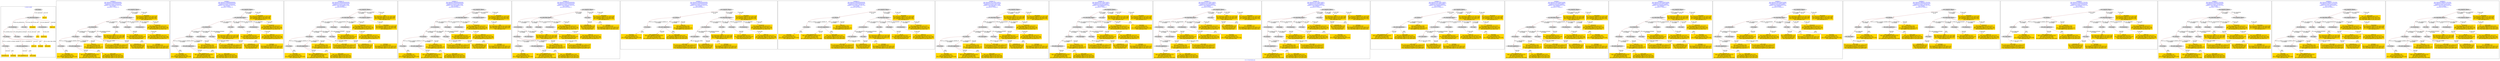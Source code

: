 digraph n0 {
fontcolor="blue"
remincross="true"
label="s12-s-19-artworks.json"
subgraph cluster_0 {
label="1-correct model"
n2[style="filled",color="white",fillcolor="lightgray",label="E12_Production1"];
n3[style="filled",color="white",fillcolor="lightgray",label="E21_Person1"];
n4[style="filled",color="white",fillcolor="lightgray",label="E55_Type1"];
n5[style="filled",color="white",fillcolor="lightgray",label="E52_Time-Span1"];
n6[style="filled",color="white",fillcolor="lightgray",label="E74_Group1"];
n7[style="filled",color="white",fillcolor="lightgray",label="E82_Actor_Appellation1"];
n8[shape="plaintext",style="filled",fillcolor="gold",label="artist_uri"];
n9[style="filled",color="white",fillcolor="lightgray",label="E22_Man-Made_Object1"];
n10[style="filled",color="white",fillcolor="lightgray",label="E35_Title1"];
n11[shape="plaintext",style="filled",fillcolor="gold",label="description"];
n12[style="filled",color="white",fillcolor="lightgray",label="E54_Dimension1"];
n13[shape="plaintext",style="filled",fillcolor="gold",label="object_uri"];
n14[shape="plaintext",style="filled",fillcolor="gold",label="title"];
n15[style="filled",color="white",fillcolor="lightgray",label="E38_Image1"];
n16[shape="plaintext",style="filled",fillcolor="gold",label="img_url"];
n17[shape="plaintext",style="filled",fillcolor="gold",label="date_made"];
n18[shape="plaintext",style="filled",fillcolor="gold",label="dimensions"];
n19[shape="plaintext",style="filled",fillcolor="gold",label="technique"];
n20[shape="plaintext",style="filled",fillcolor="gold",label="nationality_uri"];
n21[shape="plaintext",style="filled",fillcolor="gold",label="nationality"];
n22[shape="plaintext",style="filled",fillcolor="gold",label="artist_appellation_uri"];
n23[shape="plaintext",style="filled",fillcolor="gold",label="artist_name"];
}
subgraph cluster_1 {
label="candidate 0\nlink coherence:0.9090909090909091\nnode coherence:0.9545454545454546\nconfidence:0.42054277957832165\nmapping score:0.48614052248570316\ncost:21.99917\n-precision:0.73-recall:0.76"
n25[style="filled",color="white",fillcolor="lightgray",label="E12_Production1"];
n26[style="filled",color="white",fillcolor="lightgray",label="E21_Person1"];
n27[style="filled",color="white",fillcolor="lightgray",label="E52_Time-Span2"];
n28[style="filled",color="white",fillcolor="lightgray",label="E55_Type1"];
n29[style="filled",color="white",fillcolor="lightgray",label="E74_Group1"];
n30[style="filled",color="white",fillcolor="lightgray",label="E82_Actor_Appellation1"];
n31[style="filled",color="white",fillcolor="lightgray",label="E22_Man-Made_Object1"];
n32[style="filled",color="white",fillcolor="lightgray",label="E35_Title1"];
n33[style="filled",color="white",fillcolor="lightgray",label="E38_Image1"];
n34[style="filled",color="white",fillcolor="lightgray",label="E54_Dimension1"];
n35[style="filled",color="white",fillcolor="lightgray",label="E33_Linguistic_Object2"];
n36[shape="plaintext",style="filled",fillcolor="gold",label="title\n[E73_Information_Object,P3_has_note,0.304]\n[E22_Man-Made_Object,P3_has_note,0.268]\n[E33_Linguistic_Object,P3_has_note,0.237]\n[E35_Title,label,0.191]"];
n37[shape="plaintext",style="filled",fillcolor="gold",label="nationality_uri\n[E57_Material,classLink,0.331]\n[E74_Group,classLink,0.301]\n[E55_Type,classLink,0.283]\n[E55_Type,label,0.085]"];
n38[shape="plaintext",style="filled",fillcolor="gold",label="artist_uri\n[E39_Actor,classLink,0.365]\n[E21_Person,classLink,0.36]\n[E82_Actor_Appellation,classLink,0.258]\n[E30_Right,P3_has_note,0.017]"];
n39[shape="plaintext",style="filled",fillcolor="gold",label="technique\n[E55_Type,label,0.363]\n[E29_Design_or_Procedure,P3_has_note,0.314]\n[E73_Information_Object,P3_has_note,0.162]\n[E22_Man-Made_Object,P3_has_note,0.161]"];
n40[shape="plaintext",style="filled",fillcolor="gold",label="dimensions\n[E54_Dimension,P3_has_note,0.537]\n[E22_Man-Made_Object,P3_has_note,0.175]\n[E73_Information_Object,P3_has_note,0.149]\n[E34_Inscription,P3_has_note,0.139]"];
n41[shape="plaintext",style="filled",fillcolor="gold",label="date_made\n[E52_Time-Span,P82_at_some_time_within,0.363]\n[E33_Linguistic_Object,P3_has_note,0.271]\n[E52_Time-Span,P82a_begin_of_the_begin,0.198]\n[E73_Information_Object,P3_has_note,0.169]"];
n42[shape="plaintext",style="filled",fillcolor="gold",label="artist_appellation_uri\n[E82_Actor_Appellation,classLink,0.91]\n[E39_Actor,classLink,0.044]\n[E21_Person,classLink,0.043]\n[E73_Information_Object,P3_has_note,0.004]"];
n43[shape="plaintext",style="filled",fillcolor="gold",label="description\n[E73_Information_Object,P3_has_note,0.339]\n[E33_Linguistic_Object,P3_has_note,0.299]\n[E22_Man-Made_Object,P3_has_note,0.284]\n[E35_Title,label,0.077]"];
n44[shape="plaintext",style="filled",fillcolor="gold",label="img_url\n[E38_Image,classLink,0.621]\n[E22_Man-Made_Object,classLink,0.192]\n[E78_Collection,classLink,0.105]\n[E40_Legal_Body,label,0.083]"];
n45[shape="plaintext",style="filled",fillcolor="gold",label="object_uri\n[E54_Dimension,P3_has_note,0.471]\n[E22_Man-Made_Object,P3_has_note,0.189]\n[E73_Information_Object,P3_has_note,0.183]\n[E34_Inscription,P3_has_note,0.157]"];
n46[shape="plaintext",style="filled",fillcolor="gold",label="artist_name\n[E82_Actor_Appellation,label,0.453]\n[E33_Linguistic_Object,P3_has_note,0.258]\n[E73_Information_Object,P3_has_note,0.222]\n[E22_Man-Made_Object,P3_has_note,0.067]"];
n47[shape="plaintext",style="filled",fillcolor="gold",label="nationality\n[E74_Group,label,0.56]\n[E74_Group,classLink,0.347]\n[E33_Linguistic_Object,P3_has_note,0.049]\n[E55_Type,label,0.044]"];
}
subgraph cluster_2 {
label="candidate 1\nlink coherence:0.9090909090909091\nnode coherence:0.9545454545454546\nconfidence:0.42054277957832165\nmapping score:0.48614052248570316\ncost:21.99918\n-precision:0.73-recall:0.76"
n49[style="filled",color="white",fillcolor="lightgray",label="E12_Production1"];
n50[style="filled",color="white",fillcolor="lightgray",label="E21_Person1"];
n51[style="filled",color="white",fillcolor="lightgray",label="E52_Time-Span2"];
n52[style="filled",color="white",fillcolor="lightgray",label="E55_Type1"];
n53[style="filled",color="white",fillcolor="lightgray",label="E74_Group1"];
n54[style="filled",color="white",fillcolor="lightgray",label="E82_Actor_Appellation1"];
n55[style="filled",color="white",fillcolor="lightgray",label="E22_Man-Made_Object1"];
n56[style="filled",color="white",fillcolor="lightgray",label="E35_Title1"];
n57[style="filled",color="white",fillcolor="lightgray",label="E38_Image1"];
n58[style="filled",color="white",fillcolor="lightgray",label="E54_Dimension1"];
n59[style="filled",color="white",fillcolor="lightgray",label="E33_Linguistic_Object1"];
n60[shape="plaintext",style="filled",fillcolor="gold",label="title\n[E73_Information_Object,P3_has_note,0.304]\n[E22_Man-Made_Object,P3_has_note,0.268]\n[E33_Linguistic_Object,P3_has_note,0.237]\n[E35_Title,label,0.191]"];
n61[shape="plaintext",style="filled",fillcolor="gold",label="nationality_uri\n[E57_Material,classLink,0.331]\n[E74_Group,classLink,0.301]\n[E55_Type,classLink,0.283]\n[E55_Type,label,0.085]"];
n62[shape="plaintext",style="filled",fillcolor="gold",label="artist_uri\n[E39_Actor,classLink,0.365]\n[E21_Person,classLink,0.36]\n[E82_Actor_Appellation,classLink,0.258]\n[E30_Right,P3_has_note,0.017]"];
n63[shape="plaintext",style="filled",fillcolor="gold",label="technique\n[E55_Type,label,0.363]\n[E29_Design_or_Procedure,P3_has_note,0.314]\n[E73_Information_Object,P3_has_note,0.162]\n[E22_Man-Made_Object,P3_has_note,0.161]"];
n64[shape="plaintext",style="filled",fillcolor="gold",label="dimensions\n[E54_Dimension,P3_has_note,0.537]\n[E22_Man-Made_Object,P3_has_note,0.175]\n[E73_Information_Object,P3_has_note,0.149]\n[E34_Inscription,P3_has_note,0.139]"];
n65[shape="plaintext",style="filled",fillcolor="gold",label="date_made\n[E52_Time-Span,P82_at_some_time_within,0.363]\n[E33_Linguistic_Object,P3_has_note,0.271]\n[E52_Time-Span,P82a_begin_of_the_begin,0.198]\n[E73_Information_Object,P3_has_note,0.169]"];
n66[shape="plaintext",style="filled",fillcolor="gold",label="artist_appellation_uri\n[E82_Actor_Appellation,classLink,0.91]\n[E39_Actor,classLink,0.044]\n[E21_Person,classLink,0.043]\n[E73_Information_Object,P3_has_note,0.004]"];
n67[shape="plaintext",style="filled",fillcolor="gold",label="description\n[E73_Information_Object,P3_has_note,0.339]\n[E33_Linguistic_Object,P3_has_note,0.299]\n[E22_Man-Made_Object,P3_has_note,0.284]\n[E35_Title,label,0.077]"];
n68[shape="plaintext",style="filled",fillcolor="gold",label="img_url\n[E38_Image,classLink,0.621]\n[E22_Man-Made_Object,classLink,0.192]\n[E78_Collection,classLink,0.105]\n[E40_Legal_Body,label,0.083]"];
n69[shape="plaintext",style="filled",fillcolor="gold",label="object_uri\n[E54_Dimension,P3_has_note,0.471]\n[E22_Man-Made_Object,P3_has_note,0.189]\n[E73_Information_Object,P3_has_note,0.183]\n[E34_Inscription,P3_has_note,0.157]"];
n70[shape="plaintext",style="filled",fillcolor="gold",label="artist_name\n[E82_Actor_Appellation,label,0.453]\n[E33_Linguistic_Object,P3_has_note,0.258]\n[E73_Information_Object,P3_has_note,0.222]\n[E22_Man-Made_Object,P3_has_note,0.067]"];
n71[shape="plaintext",style="filled",fillcolor="gold",label="nationality\n[E74_Group,label,0.56]\n[E74_Group,classLink,0.347]\n[E33_Linguistic_Object,P3_has_note,0.049]\n[E55_Type,label,0.044]"];
}
subgraph cluster_3 {
label="candidate 10\nlink coherence:0.8636363636363636\nnode coherence:0.9545454545454546\nconfidence:0.42442521262773764\nmapping score:0.4874346668355085\ncost:120.99928\n-precision:0.64-recall:0.67"
n73[style="filled",color="white",fillcolor="lightgray",label="E12_Production1"];
n74[style="filled",color="white",fillcolor="lightgray",label="E21_Person1"];
n75[style="filled",color="white",fillcolor="lightgray",label="E52_Time-Span2"];
n76[style="filled",color="white",fillcolor="lightgray",label="E55_Type1"];
n77[style="filled",color="white",fillcolor="lightgray",label="E74_Group1"];
n78[style="filled",color="white",fillcolor="lightgray",label="E82_Actor_Appellation1"];
n79[style="filled",color="white",fillcolor="lightgray",label="E22_Man-Made_Object1"];
n80[style="filled",color="white",fillcolor="lightgray",label="E38_Image1"];
n81[style="filled",color="white",fillcolor="lightgray",label="E54_Dimension1"];
n82[style="filled",color="white",fillcolor="lightgray",label="E33_Linguistic_Object2"];
n83[style="filled",color="white",fillcolor="lightgray",label="E33_Linguistic_Object1"];
n84[shape="plaintext",style="filled",fillcolor="gold",label="nationality_uri\n[E57_Material,classLink,0.331]\n[E74_Group,classLink,0.301]\n[E55_Type,classLink,0.283]\n[E55_Type,label,0.085]"];
n85[shape="plaintext",style="filled",fillcolor="gold",label="artist_uri\n[E39_Actor,classLink,0.365]\n[E21_Person,classLink,0.36]\n[E82_Actor_Appellation,classLink,0.258]\n[E30_Right,P3_has_note,0.017]"];
n86[shape="plaintext",style="filled",fillcolor="gold",label="technique\n[E55_Type,label,0.363]\n[E29_Design_or_Procedure,P3_has_note,0.314]\n[E73_Information_Object,P3_has_note,0.162]\n[E22_Man-Made_Object,P3_has_note,0.161]"];
n87[shape="plaintext",style="filled",fillcolor="gold",label="dimensions\n[E54_Dimension,P3_has_note,0.537]\n[E22_Man-Made_Object,P3_has_note,0.175]\n[E73_Information_Object,P3_has_note,0.149]\n[E34_Inscription,P3_has_note,0.139]"];
n88[shape="plaintext",style="filled",fillcolor="gold",label="date_made\n[E52_Time-Span,P82_at_some_time_within,0.363]\n[E33_Linguistic_Object,P3_has_note,0.271]\n[E52_Time-Span,P82a_begin_of_the_begin,0.198]\n[E73_Information_Object,P3_has_note,0.169]"];
n89[shape="plaintext",style="filled",fillcolor="gold",label="artist_appellation_uri\n[E82_Actor_Appellation,classLink,0.91]\n[E39_Actor,classLink,0.044]\n[E21_Person,classLink,0.043]\n[E73_Information_Object,P3_has_note,0.004]"];
n90[shape="plaintext",style="filled",fillcolor="gold",label="title\n[E73_Information_Object,P3_has_note,0.304]\n[E22_Man-Made_Object,P3_has_note,0.268]\n[E33_Linguistic_Object,P3_has_note,0.237]\n[E35_Title,label,0.191]"];
n91[shape="plaintext",style="filled",fillcolor="gold",label="description\n[E73_Information_Object,P3_has_note,0.339]\n[E33_Linguistic_Object,P3_has_note,0.299]\n[E22_Man-Made_Object,P3_has_note,0.284]\n[E35_Title,label,0.077]"];
n92[shape="plaintext",style="filled",fillcolor="gold",label="img_url\n[E38_Image,classLink,0.621]\n[E22_Man-Made_Object,classLink,0.192]\n[E78_Collection,classLink,0.105]\n[E40_Legal_Body,label,0.083]"];
n93[shape="plaintext",style="filled",fillcolor="gold",label="object_uri\n[E54_Dimension,P3_has_note,0.471]\n[E22_Man-Made_Object,P3_has_note,0.189]\n[E73_Information_Object,P3_has_note,0.183]\n[E34_Inscription,P3_has_note,0.157]"];
n94[shape="plaintext",style="filled",fillcolor="gold",label="artist_name\n[E82_Actor_Appellation,label,0.453]\n[E33_Linguistic_Object,P3_has_note,0.258]\n[E73_Information_Object,P3_has_note,0.222]\n[E22_Man-Made_Object,P3_has_note,0.067]"];
n95[shape="plaintext",style="filled",fillcolor="gold",label="nationality\n[E74_Group,label,0.56]\n[E74_Group,classLink,0.347]\n[E33_Linguistic_Object,P3_has_note,0.049]\n[E55_Type,label,0.044]"];
}
subgraph cluster_4 {
label="candidate 11\nlink coherence:0.8636363636363636\nnode coherence:0.9545454545454546\nconfidence:0.42442521262773764\nmapping score:0.4874346668355085\ncost:120.99929\n-precision:0.64-recall:0.67"
n97[style="filled",color="white",fillcolor="lightgray",label="E12_Production1"];
n98[style="filled",color="white",fillcolor="lightgray",label="E21_Person1"];
n99[style="filled",color="white",fillcolor="lightgray",label="E52_Time-Span2"];
n100[style="filled",color="white",fillcolor="lightgray",label="E55_Type1"];
n101[style="filled",color="white",fillcolor="lightgray",label="E74_Group1"];
n102[style="filled",color="white",fillcolor="lightgray",label="E82_Actor_Appellation1"];
n103[style="filled",color="white",fillcolor="lightgray",label="E22_Man-Made_Object1"];
n104[style="filled",color="white",fillcolor="lightgray",label="E38_Image1"];
n105[style="filled",color="white",fillcolor="lightgray",label="E54_Dimension1"];
n106[style="filled",color="white",fillcolor="lightgray",label="E33_Linguistic_Object1"];
n107[style="filled",color="white",fillcolor="lightgray",label="E33_Linguistic_Object2"];
n108[shape="plaintext",style="filled",fillcolor="gold",label="nationality_uri\n[E57_Material,classLink,0.331]\n[E74_Group,classLink,0.301]\n[E55_Type,classLink,0.283]\n[E55_Type,label,0.085]"];
n109[shape="plaintext",style="filled",fillcolor="gold",label="artist_uri\n[E39_Actor,classLink,0.365]\n[E21_Person,classLink,0.36]\n[E82_Actor_Appellation,classLink,0.258]\n[E30_Right,P3_has_note,0.017]"];
n110[shape="plaintext",style="filled",fillcolor="gold",label="technique\n[E55_Type,label,0.363]\n[E29_Design_or_Procedure,P3_has_note,0.314]\n[E73_Information_Object,P3_has_note,0.162]\n[E22_Man-Made_Object,P3_has_note,0.161]"];
n111[shape="plaintext",style="filled",fillcolor="gold",label="dimensions\n[E54_Dimension,P3_has_note,0.537]\n[E22_Man-Made_Object,P3_has_note,0.175]\n[E73_Information_Object,P3_has_note,0.149]\n[E34_Inscription,P3_has_note,0.139]"];
n112[shape="plaintext",style="filled",fillcolor="gold",label="date_made\n[E52_Time-Span,P82_at_some_time_within,0.363]\n[E33_Linguistic_Object,P3_has_note,0.271]\n[E52_Time-Span,P82a_begin_of_the_begin,0.198]\n[E73_Information_Object,P3_has_note,0.169]"];
n113[shape="plaintext",style="filled",fillcolor="gold",label="artist_appellation_uri\n[E82_Actor_Appellation,classLink,0.91]\n[E39_Actor,classLink,0.044]\n[E21_Person,classLink,0.043]\n[E73_Information_Object,P3_has_note,0.004]"];
n114[shape="plaintext",style="filled",fillcolor="gold",label="title\n[E73_Information_Object,P3_has_note,0.304]\n[E22_Man-Made_Object,P3_has_note,0.268]\n[E33_Linguistic_Object,P3_has_note,0.237]\n[E35_Title,label,0.191]"];
n115[shape="plaintext",style="filled",fillcolor="gold",label="description\n[E73_Information_Object,P3_has_note,0.339]\n[E33_Linguistic_Object,P3_has_note,0.299]\n[E22_Man-Made_Object,P3_has_note,0.284]\n[E35_Title,label,0.077]"];
n116[shape="plaintext",style="filled",fillcolor="gold",label="img_url\n[E38_Image,classLink,0.621]\n[E22_Man-Made_Object,classLink,0.192]\n[E78_Collection,classLink,0.105]\n[E40_Legal_Body,label,0.083]"];
n117[shape="plaintext",style="filled",fillcolor="gold",label="object_uri\n[E54_Dimension,P3_has_note,0.471]\n[E22_Man-Made_Object,P3_has_note,0.189]\n[E73_Information_Object,P3_has_note,0.183]\n[E34_Inscription,P3_has_note,0.157]"];
n118[shape="plaintext",style="filled",fillcolor="gold",label="artist_name\n[E82_Actor_Appellation,label,0.453]\n[E33_Linguistic_Object,P3_has_note,0.258]\n[E73_Information_Object,P3_has_note,0.222]\n[E22_Man-Made_Object,P3_has_note,0.067]"];
n119[shape="plaintext",style="filled",fillcolor="gold",label="nationality\n[E74_Group,label,0.56]\n[E74_Group,classLink,0.347]\n[E33_Linguistic_Object,P3_has_note,0.049]\n[E55_Type,label,0.044]"];
}
subgraph cluster_5 {
label="candidate 12\nlink coherence:0.8636363636363636\nnode coherence:0.9545454545454546\nconfidence:0.42054277957832165\nmapping score:0.48614052248570316\ncost:21.99925\n-precision:0.68-recall:0.71"
n121[style="filled",color="white",fillcolor="lightgray",label="E12_Production1"];
n122[style="filled",color="white",fillcolor="lightgray",label="E21_Person1"];
n123[style="filled",color="white",fillcolor="lightgray",label="E52_Time-Span2"];
n124[style="filled",color="white",fillcolor="lightgray",label="E74_Group1"];
n125[style="filled",color="white",fillcolor="lightgray",label="E82_Actor_Appellation1"];
n126[style="filled",color="white",fillcolor="lightgray",label="E22_Man-Made_Object1"];
n127[style="filled",color="white",fillcolor="lightgray",label="E35_Title1"];
n128[style="filled",color="white",fillcolor="lightgray",label="E38_Image1"];
n129[style="filled",color="white",fillcolor="lightgray",label="E54_Dimension1"];
n130[style="filled",color="white",fillcolor="lightgray",label="E33_Linguistic_Object2"];
n131[style="filled",color="white",fillcolor="lightgray",label="E55_Type1"];
n132[shape="plaintext",style="filled",fillcolor="gold",label="title\n[E73_Information_Object,P3_has_note,0.304]\n[E22_Man-Made_Object,P3_has_note,0.268]\n[E33_Linguistic_Object,P3_has_note,0.237]\n[E35_Title,label,0.191]"];
n133[shape="plaintext",style="filled",fillcolor="gold",label="nationality_uri\n[E57_Material,classLink,0.331]\n[E74_Group,classLink,0.301]\n[E55_Type,classLink,0.283]\n[E55_Type,label,0.085]"];
n134[shape="plaintext",style="filled",fillcolor="gold",label="artist_uri\n[E39_Actor,classLink,0.365]\n[E21_Person,classLink,0.36]\n[E82_Actor_Appellation,classLink,0.258]\n[E30_Right,P3_has_note,0.017]"];
n135[shape="plaintext",style="filled",fillcolor="gold",label="technique\n[E55_Type,label,0.363]\n[E29_Design_or_Procedure,P3_has_note,0.314]\n[E73_Information_Object,P3_has_note,0.162]\n[E22_Man-Made_Object,P3_has_note,0.161]"];
n136[shape="plaintext",style="filled",fillcolor="gold",label="dimensions\n[E54_Dimension,P3_has_note,0.537]\n[E22_Man-Made_Object,P3_has_note,0.175]\n[E73_Information_Object,P3_has_note,0.149]\n[E34_Inscription,P3_has_note,0.139]"];
n137[shape="plaintext",style="filled",fillcolor="gold",label="date_made\n[E52_Time-Span,P82_at_some_time_within,0.363]\n[E33_Linguistic_Object,P3_has_note,0.271]\n[E52_Time-Span,P82a_begin_of_the_begin,0.198]\n[E73_Information_Object,P3_has_note,0.169]"];
n138[shape="plaintext",style="filled",fillcolor="gold",label="artist_appellation_uri\n[E82_Actor_Appellation,classLink,0.91]\n[E39_Actor,classLink,0.044]\n[E21_Person,classLink,0.043]\n[E73_Information_Object,P3_has_note,0.004]"];
n139[shape="plaintext",style="filled",fillcolor="gold",label="description\n[E73_Information_Object,P3_has_note,0.339]\n[E33_Linguistic_Object,P3_has_note,0.299]\n[E22_Man-Made_Object,P3_has_note,0.284]\n[E35_Title,label,0.077]"];
n140[shape="plaintext",style="filled",fillcolor="gold",label="img_url\n[E38_Image,classLink,0.621]\n[E22_Man-Made_Object,classLink,0.192]\n[E78_Collection,classLink,0.105]\n[E40_Legal_Body,label,0.083]"];
n141[shape="plaintext",style="filled",fillcolor="gold",label="object_uri\n[E54_Dimension,P3_has_note,0.471]\n[E22_Man-Made_Object,P3_has_note,0.189]\n[E73_Information_Object,P3_has_note,0.183]\n[E34_Inscription,P3_has_note,0.157]"];
n142[shape="plaintext",style="filled",fillcolor="gold",label="artist_name\n[E82_Actor_Appellation,label,0.453]\n[E33_Linguistic_Object,P3_has_note,0.258]\n[E73_Information_Object,P3_has_note,0.222]\n[E22_Man-Made_Object,P3_has_note,0.067]"];
n143[shape="plaintext",style="filled",fillcolor="gold",label="nationality\n[E74_Group,label,0.56]\n[E74_Group,classLink,0.347]\n[E33_Linguistic_Object,P3_has_note,0.049]\n[E55_Type,label,0.044]"];
}
subgraph cluster_6 {
label="candidate 13\nlink coherence:0.8636363636363636\nnode coherence:0.9545454545454546\nconfidence:0.42054277957832165\nmapping score:0.48614052248570316\ncost:21.99929\n-precision:0.68-recall:0.71"
n145[style="filled",color="white",fillcolor="lightgray",label="E12_Production1"];
n146[style="filled",color="white",fillcolor="lightgray",label="E52_Time-Span2"];
n147[style="filled",color="white",fillcolor="lightgray",label="E55_Type1"];
n148[style="filled",color="white",fillcolor="lightgray",label="E21_Person1"];
n149[style="filled",color="white",fillcolor="lightgray",label="E74_Group1"];
n150[style="filled",color="white",fillcolor="lightgray",label="E82_Actor_Appellation1"];
n151[style="filled",color="white",fillcolor="lightgray",label="E22_Man-Made_Object1"];
n152[style="filled",color="white",fillcolor="lightgray",label="E35_Title1"];
n153[style="filled",color="white",fillcolor="lightgray",label="E38_Image1"];
n154[style="filled",color="white",fillcolor="lightgray",label="E54_Dimension1"];
n155[style="filled",color="white",fillcolor="lightgray",label="E33_Linguistic_Object2"];
n156[shape="plaintext",style="filled",fillcolor="gold",label="title\n[E73_Information_Object,P3_has_note,0.304]\n[E22_Man-Made_Object,P3_has_note,0.268]\n[E33_Linguistic_Object,P3_has_note,0.237]\n[E35_Title,label,0.191]"];
n157[shape="plaintext",style="filled",fillcolor="gold",label="nationality_uri\n[E57_Material,classLink,0.331]\n[E74_Group,classLink,0.301]\n[E55_Type,classLink,0.283]\n[E55_Type,label,0.085]"];
n158[shape="plaintext",style="filled",fillcolor="gold",label="artist_uri\n[E39_Actor,classLink,0.365]\n[E21_Person,classLink,0.36]\n[E82_Actor_Appellation,classLink,0.258]\n[E30_Right,P3_has_note,0.017]"];
n159[shape="plaintext",style="filled",fillcolor="gold",label="technique\n[E55_Type,label,0.363]\n[E29_Design_or_Procedure,P3_has_note,0.314]\n[E73_Information_Object,P3_has_note,0.162]\n[E22_Man-Made_Object,P3_has_note,0.161]"];
n160[shape="plaintext",style="filled",fillcolor="gold",label="dimensions\n[E54_Dimension,P3_has_note,0.537]\n[E22_Man-Made_Object,P3_has_note,0.175]\n[E73_Information_Object,P3_has_note,0.149]\n[E34_Inscription,P3_has_note,0.139]"];
n161[shape="plaintext",style="filled",fillcolor="gold",label="date_made\n[E52_Time-Span,P82_at_some_time_within,0.363]\n[E33_Linguistic_Object,P3_has_note,0.271]\n[E52_Time-Span,P82a_begin_of_the_begin,0.198]\n[E73_Information_Object,P3_has_note,0.169]"];
n162[shape="plaintext",style="filled",fillcolor="gold",label="artist_appellation_uri\n[E82_Actor_Appellation,classLink,0.91]\n[E39_Actor,classLink,0.044]\n[E21_Person,classLink,0.043]\n[E73_Information_Object,P3_has_note,0.004]"];
n163[shape="plaintext",style="filled",fillcolor="gold",label="description\n[E73_Information_Object,P3_has_note,0.339]\n[E33_Linguistic_Object,P3_has_note,0.299]\n[E22_Man-Made_Object,P3_has_note,0.284]\n[E35_Title,label,0.077]"];
n164[shape="plaintext",style="filled",fillcolor="gold",label="img_url\n[E38_Image,classLink,0.621]\n[E22_Man-Made_Object,classLink,0.192]\n[E78_Collection,classLink,0.105]\n[E40_Legal_Body,label,0.083]"];
n165[shape="plaintext",style="filled",fillcolor="gold",label="object_uri\n[E54_Dimension,P3_has_note,0.471]\n[E22_Man-Made_Object,P3_has_note,0.189]\n[E73_Information_Object,P3_has_note,0.183]\n[E34_Inscription,P3_has_note,0.157]"];
n166[shape="plaintext",style="filled",fillcolor="gold",label="artist_name\n[E82_Actor_Appellation,label,0.453]\n[E33_Linguistic_Object,P3_has_note,0.258]\n[E73_Information_Object,P3_has_note,0.222]\n[E22_Man-Made_Object,P3_has_note,0.067]"];
n167[shape="plaintext",style="filled",fillcolor="gold",label="nationality\n[E74_Group,label,0.56]\n[E74_Group,classLink,0.347]\n[E33_Linguistic_Object,P3_has_note,0.049]\n[E55_Type,label,0.044]"];
}
subgraph cluster_7 {
label="candidate 14\nlink coherence:0.8636363636363636\nnode coherence:0.9545454545454546\nconfidence:0.42054277957832165\nmapping score:0.48614052248570316\ncost:21.9993\n-precision:0.68-recall:0.71"
n169[style="filled",color="white",fillcolor="lightgray",label="E12_Production1"];
n170[style="filled",color="white",fillcolor="lightgray",label="E52_Time-Span2"];
n171[style="filled",color="white",fillcolor="lightgray",label="E55_Type1"];
n172[style="filled",color="white",fillcolor="lightgray",label="E21_Person1"];
n173[style="filled",color="white",fillcolor="lightgray",label="E74_Group1"];
n174[style="filled",color="white",fillcolor="lightgray",label="E82_Actor_Appellation1"];
n175[style="filled",color="white",fillcolor="lightgray",label="E22_Man-Made_Object1"];
n176[style="filled",color="white",fillcolor="lightgray",label="E35_Title1"];
n177[style="filled",color="white",fillcolor="lightgray",label="E38_Image1"];
n178[style="filled",color="white",fillcolor="lightgray",label="E54_Dimension1"];
n179[style="filled",color="white",fillcolor="lightgray",label="E33_Linguistic_Object1"];
n180[shape="plaintext",style="filled",fillcolor="gold",label="title\n[E73_Information_Object,P3_has_note,0.304]\n[E22_Man-Made_Object,P3_has_note,0.268]\n[E33_Linguistic_Object,P3_has_note,0.237]\n[E35_Title,label,0.191]"];
n181[shape="plaintext",style="filled",fillcolor="gold",label="nationality_uri\n[E57_Material,classLink,0.331]\n[E74_Group,classLink,0.301]\n[E55_Type,classLink,0.283]\n[E55_Type,label,0.085]"];
n182[shape="plaintext",style="filled",fillcolor="gold",label="artist_uri\n[E39_Actor,classLink,0.365]\n[E21_Person,classLink,0.36]\n[E82_Actor_Appellation,classLink,0.258]\n[E30_Right,P3_has_note,0.017]"];
n183[shape="plaintext",style="filled",fillcolor="gold",label="technique\n[E55_Type,label,0.363]\n[E29_Design_or_Procedure,P3_has_note,0.314]\n[E73_Information_Object,P3_has_note,0.162]\n[E22_Man-Made_Object,P3_has_note,0.161]"];
n184[shape="plaintext",style="filled",fillcolor="gold",label="dimensions\n[E54_Dimension,P3_has_note,0.537]\n[E22_Man-Made_Object,P3_has_note,0.175]\n[E73_Information_Object,P3_has_note,0.149]\n[E34_Inscription,P3_has_note,0.139]"];
n185[shape="plaintext",style="filled",fillcolor="gold",label="date_made\n[E52_Time-Span,P82_at_some_time_within,0.363]\n[E33_Linguistic_Object,P3_has_note,0.271]\n[E52_Time-Span,P82a_begin_of_the_begin,0.198]\n[E73_Information_Object,P3_has_note,0.169]"];
n186[shape="plaintext",style="filled",fillcolor="gold",label="artist_appellation_uri\n[E82_Actor_Appellation,classLink,0.91]\n[E39_Actor,classLink,0.044]\n[E21_Person,classLink,0.043]\n[E73_Information_Object,P3_has_note,0.004]"];
n187[shape="plaintext",style="filled",fillcolor="gold",label="description\n[E73_Information_Object,P3_has_note,0.339]\n[E33_Linguistic_Object,P3_has_note,0.299]\n[E22_Man-Made_Object,P3_has_note,0.284]\n[E35_Title,label,0.077]"];
n188[shape="plaintext",style="filled",fillcolor="gold",label="img_url\n[E38_Image,classLink,0.621]\n[E22_Man-Made_Object,classLink,0.192]\n[E78_Collection,classLink,0.105]\n[E40_Legal_Body,label,0.083]"];
n189[shape="plaintext",style="filled",fillcolor="gold",label="object_uri\n[E54_Dimension,P3_has_note,0.471]\n[E22_Man-Made_Object,P3_has_note,0.189]\n[E73_Information_Object,P3_has_note,0.183]\n[E34_Inscription,P3_has_note,0.157]"];
n190[shape="plaintext",style="filled",fillcolor="gold",label="artist_name\n[E82_Actor_Appellation,label,0.453]\n[E33_Linguistic_Object,P3_has_note,0.258]\n[E73_Information_Object,P3_has_note,0.222]\n[E22_Man-Made_Object,P3_has_note,0.067]"];
n191[shape="plaintext",style="filled",fillcolor="gold",label="nationality\n[E74_Group,label,0.56]\n[E74_Group,classLink,0.347]\n[E33_Linguistic_Object,P3_has_note,0.049]\n[E55_Type,label,0.044]"];
}
subgraph cluster_8 {
label="candidate 15\nlink coherence:0.8571428571428571\nnode coherence:0.9047619047619048\nconfidence:0.42442521262773764\nmapping score:0.4847290391298808\ncost:20.99928\n-precision:0.67-recall:0.67"
n193[style="filled",color="white",fillcolor="lightgray",label="E12_Production1"];
n194[style="filled",color="white",fillcolor="lightgray",label="E21_Person1"];
n195[style="filled",color="white",fillcolor="lightgray",label="E52_Time-Span2"];
n196[style="filled",color="white",fillcolor="lightgray",label="E55_Type1"];
n197[style="filled",color="white",fillcolor="lightgray",label="E74_Group1"];
n198[style="filled",color="white",fillcolor="lightgray",label="E82_Actor_Appellation1"];
n199[style="filled",color="white",fillcolor="lightgray",label="E22_Man-Made_Object1"];
n200[style="filled",color="white",fillcolor="lightgray",label="E38_Image1"];
n201[style="filled",color="white",fillcolor="lightgray",label="E54_Dimension1"];
n202[style="filled",color="white",fillcolor="lightgray",label="E33_Linguistic_Object2"];
n203[shape="plaintext",style="filled",fillcolor="gold",label="title\n[E73_Information_Object,P3_has_note,0.304]\n[E22_Man-Made_Object,P3_has_note,0.268]\n[E33_Linguistic_Object,P3_has_note,0.237]\n[E35_Title,label,0.191]"];
n204[shape="plaintext",style="filled",fillcolor="gold",label="nationality_uri\n[E57_Material,classLink,0.331]\n[E74_Group,classLink,0.301]\n[E55_Type,classLink,0.283]\n[E55_Type,label,0.085]"];
n205[shape="plaintext",style="filled",fillcolor="gold",label="artist_uri\n[E39_Actor,classLink,0.365]\n[E21_Person,classLink,0.36]\n[E82_Actor_Appellation,classLink,0.258]\n[E30_Right,P3_has_note,0.017]"];
n206[shape="plaintext",style="filled",fillcolor="gold",label="technique\n[E55_Type,label,0.363]\n[E29_Design_or_Procedure,P3_has_note,0.314]\n[E73_Information_Object,P3_has_note,0.162]\n[E22_Man-Made_Object,P3_has_note,0.161]"];
n207[shape="plaintext",style="filled",fillcolor="gold",label="dimensions\n[E54_Dimension,P3_has_note,0.537]\n[E22_Man-Made_Object,P3_has_note,0.175]\n[E73_Information_Object,P3_has_note,0.149]\n[E34_Inscription,P3_has_note,0.139]"];
n208[shape="plaintext",style="filled",fillcolor="gold",label="date_made\n[E52_Time-Span,P82_at_some_time_within,0.363]\n[E33_Linguistic_Object,P3_has_note,0.271]\n[E52_Time-Span,P82a_begin_of_the_begin,0.198]\n[E73_Information_Object,P3_has_note,0.169]"];
n209[shape="plaintext",style="filled",fillcolor="gold",label="artist_appellation_uri\n[E82_Actor_Appellation,classLink,0.91]\n[E39_Actor,classLink,0.044]\n[E21_Person,classLink,0.043]\n[E73_Information_Object,P3_has_note,0.004]"];
n210[shape="plaintext",style="filled",fillcolor="gold",label="description\n[E73_Information_Object,P3_has_note,0.339]\n[E33_Linguistic_Object,P3_has_note,0.299]\n[E22_Man-Made_Object,P3_has_note,0.284]\n[E35_Title,label,0.077]"];
n211[shape="plaintext",style="filled",fillcolor="gold",label="img_url\n[E38_Image,classLink,0.621]\n[E22_Man-Made_Object,classLink,0.192]\n[E78_Collection,classLink,0.105]\n[E40_Legal_Body,label,0.083]"];
n212[shape="plaintext",style="filled",fillcolor="gold",label="object_uri\n[E54_Dimension,P3_has_note,0.471]\n[E22_Man-Made_Object,P3_has_note,0.189]\n[E73_Information_Object,P3_has_note,0.183]\n[E34_Inscription,P3_has_note,0.157]"];
n213[shape="plaintext",style="filled",fillcolor="gold",label="artist_name\n[E82_Actor_Appellation,label,0.453]\n[E33_Linguistic_Object,P3_has_note,0.258]\n[E73_Information_Object,P3_has_note,0.222]\n[E22_Man-Made_Object,P3_has_note,0.067]"];
n214[shape="plaintext",style="filled",fillcolor="gold",label="nationality\n[E74_Group,label,0.56]\n[E74_Group,classLink,0.347]\n[E33_Linguistic_Object,P3_has_note,0.049]\n[E55_Type,label,0.044]"];
}
subgraph cluster_9 {
label="candidate 16\nlink coherence:0.8571428571428571\nnode coherence:0.9523809523809523\nconfidence:0.3814164731856022\nmapping score:0.4862658085221849\ncost:20.99934\n-precision:0.57-recall:0.57"
n216[style="filled",color="white",fillcolor="lightgray",label="E12_Production1"];
n217[style="filled",color="white",fillcolor="lightgray",label="E21_Person1"];
n218[style="filled",color="white",fillcolor="lightgray",label="E52_Time-Span2"];
n219[style="filled",color="white",fillcolor="lightgray",label="E55_Type1"];
n220[style="filled",color="white",fillcolor="lightgray",label="E82_Actor_Appellation1"];
n221[style="filled",color="white",fillcolor="lightgray",label="E22_Man-Made_Object1"];
n222[style="filled",color="white",fillcolor="lightgray",label="E38_Image1"];
n223[style="filled",color="white",fillcolor="lightgray",label="E54_Dimension1"];
n224[style="filled",color="white",fillcolor="lightgray",label="E33_Linguistic_Object2"];
n225[style="filled",color="white",fillcolor="lightgray",label="E55_Type2"];
n226[shape="plaintext",style="filled",fillcolor="gold",label="title\n[E73_Information_Object,P3_has_note,0.304]\n[E22_Man-Made_Object,P3_has_note,0.268]\n[E33_Linguistic_Object,P3_has_note,0.237]\n[E35_Title,label,0.191]"];
n227[shape="plaintext",style="filled",fillcolor="gold",label="nationality_uri\n[E57_Material,classLink,0.331]\n[E74_Group,classLink,0.301]\n[E55_Type,classLink,0.283]\n[E55_Type,label,0.085]"];
n228[shape="plaintext",style="filled",fillcolor="gold",label="artist_uri\n[E39_Actor,classLink,0.365]\n[E21_Person,classLink,0.36]\n[E82_Actor_Appellation,classLink,0.258]\n[E30_Right,P3_has_note,0.017]"];
n229[shape="plaintext",style="filled",fillcolor="gold",label="technique\n[E55_Type,label,0.363]\n[E29_Design_or_Procedure,P3_has_note,0.314]\n[E73_Information_Object,P3_has_note,0.162]\n[E22_Man-Made_Object,P3_has_note,0.161]"];
n230[shape="plaintext",style="filled",fillcolor="gold",label="dimensions\n[E54_Dimension,P3_has_note,0.537]\n[E22_Man-Made_Object,P3_has_note,0.175]\n[E73_Information_Object,P3_has_note,0.149]\n[E34_Inscription,P3_has_note,0.139]"];
n231[shape="plaintext",style="filled",fillcolor="gold",label="date_made\n[E52_Time-Span,P82_at_some_time_within,0.363]\n[E33_Linguistic_Object,P3_has_note,0.271]\n[E52_Time-Span,P82a_begin_of_the_begin,0.198]\n[E73_Information_Object,P3_has_note,0.169]"];
n232[shape="plaintext",style="filled",fillcolor="gold",label="nationality\n[E74_Group,label,0.56]\n[E74_Group,classLink,0.347]\n[E33_Linguistic_Object,P3_has_note,0.049]\n[E55_Type,label,0.044]"];
n233[shape="plaintext",style="filled",fillcolor="gold",label="artist_appellation_uri\n[E82_Actor_Appellation,classLink,0.91]\n[E39_Actor,classLink,0.044]\n[E21_Person,classLink,0.043]\n[E73_Information_Object,P3_has_note,0.004]"];
n234[shape="plaintext",style="filled",fillcolor="gold",label="description\n[E73_Information_Object,P3_has_note,0.339]\n[E33_Linguistic_Object,P3_has_note,0.299]\n[E22_Man-Made_Object,P3_has_note,0.284]\n[E35_Title,label,0.077]"];
n235[shape="plaintext",style="filled",fillcolor="gold",label="img_url\n[E38_Image,classLink,0.621]\n[E22_Man-Made_Object,classLink,0.192]\n[E78_Collection,classLink,0.105]\n[E40_Legal_Body,label,0.083]"];
n236[shape="plaintext",style="filled",fillcolor="gold",label="object_uri\n[E54_Dimension,P3_has_note,0.471]\n[E22_Man-Made_Object,P3_has_note,0.189]\n[E73_Information_Object,P3_has_note,0.183]\n[E34_Inscription,P3_has_note,0.157]"];
n237[shape="plaintext",style="filled",fillcolor="gold",label="artist_name\n[E82_Actor_Appellation,label,0.453]\n[E33_Linguistic_Object,P3_has_note,0.258]\n[E73_Information_Object,P3_has_note,0.222]\n[E22_Man-Made_Object,P3_has_note,0.067]"];
}
subgraph cluster_10 {
label="candidate 17\nlink coherence:0.8571428571428571\nnode coherence:0.9523809523809523\nconfidence:0.3814164731856022\nmapping score:0.4862658085221849\ncost:20.99939\n-precision:0.52-recall:0.52"
n239[style="filled",color="white",fillcolor="lightgray",label="E12_Production1"];
n240[style="filled",color="white",fillcolor="lightgray",label="E21_Person1"];
n241[style="filled",color="white",fillcolor="lightgray",label="E52_Time-Span2"];
n242[style="filled",color="white",fillcolor="lightgray",label="E82_Actor_Appellation1"];
n243[style="filled",color="white",fillcolor="lightgray",label="E22_Man-Made_Object1"];
n244[style="filled",color="white",fillcolor="lightgray",label="E38_Image1"];
n245[style="filled",color="white",fillcolor="lightgray",label="E54_Dimension1"];
n246[style="filled",color="white",fillcolor="lightgray",label="E55_Type2"];
n247[style="filled",color="white",fillcolor="lightgray",label="E33_Linguistic_Object2"];
n248[style="filled",color="white",fillcolor="lightgray",label="E55_Type1"];
n249[shape="plaintext",style="filled",fillcolor="gold",label="title\n[E73_Information_Object,P3_has_note,0.304]\n[E22_Man-Made_Object,P3_has_note,0.268]\n[E33_Linguistic_Object,P3_has_note,0.237]\n[E35_Title,label,0.191]"];
n250[shape="plaintext",style="filled",fillcolor="gold",label="nationality_uri\n[E57_Material,classLink,0.331]\n[E74_Group,classLink,0.301]\n[E55_Type,classLink,0.283]\n[E55_Type,label,0.085]"];
n251[shape="plaintext",style="filled",fillcolor="gold",label="artist_uri\n[E39_Actor,classLink,0.365]\n[E21_Person,classLink,0.36]\n[E82_Actor_Appellation,classLink,0.258]\n[E30_Right,P3_has_note,0.017]"];
n252[shape="plaintext",style="filled",fillcolor="gold",label="technique\n[E55_Type,label,0.363]\n[E29_Design_or_Procedure,P3_has_note,0.314]\n[E73_Information_Object,P3_has_note,0.162]\n[E22_Man-Made_Object,P3_has_note,0.161]"];
n253[shape="plaintext",style="filled",fillcolor="gold",label="dimensions\n[E54_Dimension,P3_has_note,0.537]\n[E22_Man-Made_Object,P3_has_note,0.175]\n[E73_Information_Object,P3_has_note,0.149]\n[E34_Inscription,P3_has_note,0.139]"];
n254[shape="plaintext",style="filled",fillcolor="gold",label="date_made\n[E52_Time-Span,P82_at_some_time_within,0.363]\n[E33_Linguistic_Object,P3_has_note,0.271]\n[E52_Time-Span,P82a_begin_of_the_begin,0.198]\n[E73_Information_Object,P3_has_note,0.169]"];
n255[shape="plaintext",style="filled",fillcolor="gold",label="nationality\n[E74_Group,label,0.56]\n[E74_Group,classLink,0.347]\n[E33_Linguistic_Object,P3_has_note,0.049]\n[E55_Type,label,0.044]"];
n256[shape="plaintext",style="filled",fillcolor="gold",label="artist_appellation_uri\n[E82_Actor_Appellation,classLink,0.91]\n[E39_Actor,classLink,0.044]\n[E21_Person,classLink,0.043]\n[E73_Information_Object,P3_has_note,0.004]"];
n257[shape="plaintext",style="filled",fillcolor="gold",label="description\n[E73_Information_Object,P3_has_note,0.339]\n[E33_Linguistic_Object,P3_has_note,0.299]\n[E22_Man-Made_Object,P3_has_note,0.284]\n[E35_Title,label,0.077]"];
n258[shape="plaintext",style="filled",fillcolor="gold",label="img_url\n[E38_Image,classLink,0.621]\n[E22_Man-Made_Object,classLink,0.192]\n[E78_Collection,classLink,0.105]\n[E40_Legal_Body,label,0.083]"];
n259[shape="plaintext",style="filled",fillcolor="gold",label="object_uri\n[E54_Dimension,P3_has_note,0.471]\n[E22_Man-Made_Object,P3_has_note,0.189]\n[E73_Information_Object,P3_has_note,0.183]\n[E34_Inscription,P3_has_note,0.157]"];
n260[shape="plaintext",style="filled",fillcolor="gold",label="artist_name\n[E82_Actor_Appellation,label,0.453]\n[E33_Linguistic_Object,P3_has_note,0.258]\n[E73_Information_Object,P3_has_note,0.222]\n[E22_Man-Made_Object,P3_has_note,0.067]"];
}
subgraph cluster_11 {
label="candidate 18\nlink coherence:0.8571428571428571\nnode coherence:0.9523809523809523\nconfidence:0.3814164731856022\nmapping score:0.4862658085221849\ncost:20.99942\n-precision:0.52-recall:0.52"
n262[style="filled",color="white",fillcolor="lightgray",label="E12_Production1"];
n263[style="filled",color="white",fillcolor="lightgray",label="E21_Person1"];
n264[style="filled",color="white",fillcolor="lightgray",label="E52_Time-Span2"];
n265[style="filled",color="white",fillcolor="lightgray",label="E82_Actor_Appellation1"];
n266[style="filled",color="white",fillcolor="lightgray",label="E22_Man-Made_Object1"];
n267[style="filled",color="white",fillcolor="lightgray",label="E38_Image1"];
n268[style="filled",color="white",fillcolor="lightgray",label="E54_Dimension1"];
n269[style="filled",color="white",fillcolor="lightgray",label="E55_Type3"];
n270[style="filled",color="white",fillcolor="lightgray",label="E33_Linguistic_Object2"];
n271[style="filled",color="white",fillcolor="lightgray",label="E55_Type2"];
n272[shape="plaintext",style="filled",fillcolor="gold",label="nationality_uri\n[E57_Material,classLink,0.331]\n[E74_Group,classLink,0.301]\n[E55_Type,classLink,0.283]\n[E55_Type,label,0.085]"];
n273[shape="plaintext",style="filled",fillcolor="gold",label="title\n[E73_Information_Object,P3_has_note,0.304]\n[E22_Man-Made_Object,P3_has_note,0.268]\n[E33_Linguistic_Object,P3_has_note,0.237]\n[E35_Title,label,0.191]"];
n274[shape="plaintext",style="filled",fillcolor="gold",label="artist_uri\n[E39_Actor,classLink,0.365]\n[E21_Person,classLink,0.36]\n[E82_Actor_Appellation,classLink,0.258]\n[E30_Right,P3_has_note,0.017]"];
n275[shape="plaintext",style="filled",fillcolor="gold",label="dimensions\n[E54_Dimension,P3_has_note,0.537]\n[E22_Man-Made_Object,P3_has_note,0.175]\n[E73_Information_Object,P3_has_note,0.149]\n[E34_Inscription,P3_has_note,0.139]"];
n276[shape="plaintext",style="filled",fillcolor="gold",label="date_made\n[E52_Time-Span,P82_at_some_time_within,0.363]\n[E33_Linguistic_Object,P3_has_note,0.271]\n[E52_Time-Span,P82a_begin_of_the_begin,0.198]\n[E73_Information_Object,P3_has_note,0.169]"];
n277[shape="plaintext",style="filled",fillcolor="gold",label="technique\n[E55_Type,label,0.363]\n[E29_Design_or_Procedure,P3_has_note,0.314]\n[E73_Information_Object,P3_has_note,0.162]\n[E22_Man-Made_Object,P3_has_note,0.161]"];
n278[shape="plaintext",style="filled",fillcolor="gold",label="artist_appellation_uri\n[E82_Actor_Appellation,classLink,0.91]\n[E39_Actor,classLink,0.044]\n[E21_Person,classLink,0.043]\n[E73_Information_Object,P3_has_note,0.004]"];
n279[shape="plaintext",style="filled",fillcolor="gold",label="description\n[E73_Information_Object,P3_has_note,0.339]\n[E33_Linguistic_Object,P3_has_note,0.299]\n[E22_Man-Made_Object,P3_has_note,0.284]\n[E35_Title,label,0.077]"];
n280[shape="plaintext",style="filled",fillcolor="gold",label="img_url\n[E38_Image,classLink,0.621]\n[E22_Man-Made_Object,classLink,0.192]\n[E78_Collection,classLink,0.105]\n[E40_Legal_Body,label,0.083]"];
n281[shape="plaintext",style="filled",fillcolor="gold",label="object_uri\n[E54_Dimension,P3_has_note,0.471]\n[E22_Man-Made_Object,P3_has_note,0.189]\n[E73_Information_Object,P3_has_note,0.183]\n[E34_Inscription,P3_has_note,0.157]"];
n282[shape="plaintext",style="filled",fillcolor="gold",label="artist_name\n[E82_Actor_Appellation,label,0.453]\n[E33_Linguistic_Object,P3_has_note,0.258]\n[E73_Information_Object,P3_has_note,0.222]\n[E22_Man-Made_Object,P3_has_note,0.067]"];
n283[shape="plaintext",style="filled",fillcolor="gold",label="nationality\n[E74_Group,label,0.56]\n[E74_Group,classLink,0.347]\n[E33_Linguistic_Object,P3_has_note,0.049]\n[E55_Type,label,0.044]"];
}
subgraph cluster_12 {
label="candidate 19\nlink coherence:0.8571428571428571\nnode coherence:0.9523809523809523\nconfidence:0.3814164731856022\nmapping score:0.4862658085221849\ncost:20.99943\n-precision:0.52-recall:0.52"
n285[style="filled",color="white",fillcolor="lightgray",label="E12_Production1"];
n286[style="filled",color="white",fillcolor="lightgray",label="E52_Time-Span2"];
n287[style="filled",color="white",fillcolor="lightgray",label="E55_Type1"];
n288[style="filled",color="white",fillcolor="lightgray",label="E21_Person1"];
n289[style="filled",color="white",fillcolor="lightgray",label="E82_Actor_Appellation1"];
n290[style="filled",color="white",fillcolor="lightgray",label="E22_Man-Made_Object1"];
n291[style="filled",color="white",fillcolor="lightgray",label="E38_Image1"];
n292[style="filled",color="white",fillcolor="lightgray",label="E54_Dimension1"];
n293[style="filled",color="white",fillcolor="lightgray",label="E55_Type2"];
n294[style="filled",color="white",fillcolor="lightgray",label="E33_Linguistic_Object2"];
n295[shape="plaintext",style="filled",fillcolor="gold",label="title\n[E73_Information_Object,P3_has_note,0.304]\n[E22_Man-Made_Object,P3_has_note,0.268]\n[E33_Linguistic_Object,P3_has_note,0.237]\n[E35_Title,label,0.191]"];
n296[shape="plaintext",style="filled",fillcolor="gold",label="nationality_uri\n[E57_Material,classLink,0.331]\n[E74_Group,classLink,0.301]\n[E55_Type,classLink,0.283]\n[E55_Type,label,0.085]"];
n297[shape="plaintext",style="filled",fillcolor="gold",label="artist_uri\n[E39_Actor,classLink,0.365]\n[E21_Person,classLink,0.36]\n[E82_Actor_Appellation,classLink,0.258]\n[E30_Right,P3_has_note,0.017]"];
n298[shape="plaintext",style="filled",fillcolor="gold",label="technique\n[E55_Type,label,0.363]\n[E29_Design_or_Procedure,P3_has_note,0.314]\n[E73_Information_Object,P3_has_note,0.162]\n[E22_Man-Made_Object,P3_has_note,0.161]"];
n299[shape="plaintext",style="filled",fillcolor="gold",label="dimensions\n[E54_Dimension,P3_has_note,0.537]\n[E22_Man-Made_Object,P3_has_note,0.175]\n[E73_Information_Object,P3_has_note,0.149]\n[E34_Inscription,P3_has_note,0.139]"];
n300[shape="plaintext",style="filled",fillcolor="gold",label="date_made\n[E52_Time-Span,P82_at_some_time_within,0.363]\n[E33_Linguistic_Object,P3_has_note,0.271]\n[E52_Time-Span,P82a_begin_of_the_begin,0.198]\n[E73_Information_Object,P3_has_note,0.169]"];
n301[shape="plaintext",style="filled",fillcolor="gold",label="nationality\n[E74_Group,label,0.56]\n[E74_Group,classLink,0.347]\n[E33_Linguistic_Object,P3_has_note,0.049]\n[E55_Type,label,0.044]"];
n302[shape="plaintext",style="filled",fillcolor="gold",label="artist_appellation_uri\n[E82_Actor_Appellation,classLink,0.91]\n[E39_Actor,classLink,0.044]\n[E21_Person,classLink,0.043]\n[E73_Information_Object,P3_has_note,0.004]"];
n303[shape="plaintext",style="filled",fillcolor="gold",label="description\n[E73_Information_Object,P3_has_note,0.339]\n[E33_Linguistic_Object,P3_has_note,0.299]\n[E22_Man-Made_Object,P3_has_note,0.284]\n[E35_Title,label,0.077]"];
n304[shape="plaintext",style="filled",fillcolor="gold",label="img_url\n[E38_Image,classLink,0.621]\n[E22_Man-Made_Object,classLink,0.192]\n[E78_Collection,classLink,0.105]\n[E40_Legal_Body,label,0.083]"];
n305[shape="plaintext",style="filled",fillcolor="gold",label="object_uri\n[E54_Dimension,P3_has_note,0.471]\n[E22_Man-Made_Object,P3_has_note,0.189]\n[E73_Information_Object,P3_has_note,0.183]\n[E34_Inscription,P3_has_note,0.157]"];
n306[shape="plaintext",style="filled",fillcolor="gold",label="artist_name\n[E82_Actor_Appellation,label,0.453]\n[E33_Linguistic_Object,P3_has_note,0.258]\n[E73_Information_Object,P3_has_note,0.222]\n[E22_Man-Made_Object,P3_has_note,0.067]"];
}
subgraph cluster_13 {
label="candidate 2\nlink coherence:0.9047619047619048\nnode coherence:0.9523809523809523\nconfidence:0.3814164731856022\nmapping score:0.4862658085221849\ncost:20.99931\n-precision:0.57-recall:0.57"
n308[style="filled",color="white",fillcolor="lightgray",label="E12_Production1"];
n309[style="filled",color="white",fillcolor="lightgray",label="E21_Person1"];
n310[style="filled",color="white",fillcolor="lightgray",label="E52_Time-Span2"];
n311[style="filled",color="white",fillcolor="lightgray",label="E55_Type1"];
n312[style="filled",color="white",fillcolor="lightgray",label="E82_Actor_Appellation1"];
n313[style="filled",color="white",fillcolor="lightgray",label="E22_Man-Made_Object1"];
n314[style="filled",color="white",fillcolor="lightgray",label="E38_Image1"];
n315[style="filled",color="white",fillcolor="lightgray",label="E54_Dimension1"];
n316[style="filled",color="white",fillcolor="lightgray",label="E55_Type2"];
n317[style="filled",color="white",fillcolor="lightgray",label="E33_Linguistic_Object2"];
n318[shape="plaintext",style="filled",fillcolor="gold",label="title\n[E73_Information_Object,P3_has_note,0.304]\n[E22_Man-Made_Object,P3_has_note,0.268]\n[E33_Linguistic_Object,P3_has_note,0.237]\n[E35_Title,label,0.191]"];
n319[shape="plaintext",style="filled",fillcolor="gold",label="nationality_uri\n[E57_Material,classLink,0.331]\n[E74_Group,classLink,0.301]\n[E55_Type,classLink,0.283]\n[E55_Type,label,0.085]"];
n320[shape="plaintext",style="filled",fillcolor="gold",label="artist_uri\n[E39_Actor,classLink,0.365]\n[E21_Person,classLink,0.36]\n[E82_Actor_Appellation,classLink,0.258]\n[E30_Right,P3_has_note,0.017]"];
n321[shape="plaintext",style="filled",fillcolor="gold",label="technique\n[E55_Type,label,0.363]\n[E29_Design_or_Procedure,P3_has_note,0.314]\n[E73_Information_Object,P3_has_note,0.162]\n[E22_Man-Made_Object,P3_has_note,0.161]"];
n322[shape="plaintext",style="filled",fillcolor="gold",label="dimensions\n[E54_Dimension,P3_has_note,0.537]\n[E22_Man-Made_Object,P3_has_note,0.175]\n[E73_Information_Object,P3_has_note,0.149]\n[E34_Inscription,P3_has_note,0.139]"];
n323[shape="plaintext",style="filled",fillcolor="gold",label="date_made\n[E52_Time-Span,P82_at_some_time_within,0.363]\n[E33_Linguistic_Object,P3_has_note,0.271]\n[E52_Time-Span,P82a_begin_of_the_begin,0.198]\n[E73_Information_Object,P3_has_note,0.169]"];
n324[shape="plaintext",style="filled",fillcolor="gold",label="nationality\n[E74_Group,label,0.56]\n[E74_Group,classLink,0.347]\n[E33_Linguistic_Object,P3_has_note,0.049]\n[E55_Type,label,0.044]"];
n325[shape="plaintext",style="filled",fillcolor="gold",label="artist_appellation_uri\n[E82_Actor_Appellation,classLink,0.91]\n[E39_Actor,classLink,0.044]\n[E21_Person,classLink,0.043]\n[E73_Information_Object,P3_has_note,0.004]"];
n326[shape="plaintext",style="filled",fillcolor="gold",label="description\n[E73_Information_Object,P3_has_note,0.339]\n[E33_Linguistic_Object,P3_has_note,0.299]\n[E22_Man-Made_Object,P3_has_note,0.284]\n[E35_Title,label,0.077]"];
n327[shape="plaintext",style="filled",fillcolor="gold",label="img_url\n[E38_Image,classLink,0.621]\n[E22_Man-Made_Object,classLink,0.192]\n[E78_Collection,classLink,0.105]\n[E40_Legal_Body,label,0.083]"];
n328[shape="plaintext",style="filled",fillcolor="gold",label="object_uri\n[E54_Dimension,P3_has_note,0.471]\n[E22_Man-Made_Object,P3_has_note,0.189]\n[E73_Information_Object,P3_has_note,0.183]\n[E34_Inscription,P3_has_note,0.157]"];
n329[shape="plaintext",style="filled",fillcolor="gold",label="artist_name\n[E82_Actor_Appellation,label,0.453]\n[E33_Linguistic_Object,P3_has_note,0.258]\n[E73_Information_Object,P3_has_note,0.222]\n[E22_Man-Made_Object,P3_has_note,0.067]"];
}
subgraph cluster_14 {
label="candidate 3\nlink coherence:0.9047619047619048\nnode coherence:0.9523809523809523\nconfidence:0.3814164731856022\nmapping score:0.4862658085221849\ncost:20.99935\n-precision:0.57-recall:0.57"
n331[style="filled",color="white",fillcolor="lightgray",label="E12_Production1"];
n332[style="filled",color="white",fillcolor="lightgray",label="E21_Person1"];
n333[style="filled",color="white",fillcolor="lightgray",label="E52_Time-Span2"];
n334[style="filled",color="white",fillcolor="lightgray",label="E55_Type1"];
n335[style="filled",color="white",fillcolor="lightgray",label="E82_Actor_Appellation1"];
n336[style="filled",color="white",fillcolor="lightgray",label="E22_Man-Made_Object1"];
n337[style="filled",color="white",fillcolor="lightgray",label="E38_Image1"];
n338[style="filled",color="white",fillcolor="lightgray",label="E54_Dimension1"];
n339[style="filled",color="white",fillcolor="lightgray",label="E55_Type3"];
n340[style="filled",color="white",fillcolor="lightgray",label="E33_Linguistic_Object2"];
n341[shape="plaintext",style="filled",fillcolor="gold",label="title\n[E73_Information_Object,P3_has_note,0.304]\n[E22_Man-Made_Object,P3_has_note,0.268]\n[E33_Linguistic_Object,P3_has_note,0.237]\n[E35_Title,label,0.191]"];
n342[shape="plaintext",style="filled",fillcolor="gold",label="nationality_uri\n[E57_Material,classLink,0.331]\n[E74_Group,classLink,0.301]\n[E55_Type,classLink,0.283]\n[E55_Type,label,0.085]"];
n343[shape="plaintext",style="filled",fillcolor="gold",label="artist_uri\n[E39_Actor,classLink,0.365]\n[E21_Person,classLink,0.36]\n[E82_Actor_Appellation,classLink,0.258]\n[E30_Right,P3_has_note,0.017]"];
n344[shape="plaintext",style="filled",fillcolor="gold",label="technique\n[E55_Type,label,0.363]\n[E29_Design_or_Procedure,P3_has_note,0.314]\n[E73_Information_Object,P3_has_note,0.162]\n[E22_Man-Made_Object,P3_has_note,0.161]"];
n345[shape="plaintext",style="filled",fillcolor="gold",label="dimensions\n[E54_Dimension,P3_has_note,0.537]\n[E22_Man-Made_Object,P3_has_note,0.175]\n[E73_Information_Object,P3_has_note,0.149]\n[E34_Inscription,P3_has_note,0.139]"];
n346[shape="plaintext",style="filled",fillcolor="gold",label="date_made\n[E52_Time-Span,P82_at_some_time_within,0.363]\n[E33_Linguistic_Object,P3_has_note,0.271]\n[E52_Time-Span,P82a_begin_of_the_begin,0.198]\n[E73_Information_Object,P3_has_note,0.169]"];
n347[shape="plaintext",style="filled",fillcolor="gold",label="artist_appellation_uri\n[E82_Actor_Appellation,classLink,0.91]\n[E39_Actor,classLink,0.044]\n[E21_Person,classLink,0.043]\n[E73_Information_Object,P3_has_note,0.004]"];
n348[shape="plaintext",style="filled",fillcolor="gold",label="description\n[E73_Information_Object,P3_has_note,0.339]\n[E33_Linguistic_Object,P3_has_note,0.299]\n[E22_Man-Made_Object,P3_has_note,0.284]\n[E35_Title,label,0.077]"];
n349[shape="plaintext",style="filled",fillcolor="gold",label="img_url\n[E38_Image,classLink,0.621]\n[E22_Man-Made_Object,classLink,0.192]\n[E78_Collection,classLink,0.105]\n[E40_Legal_Body,label,0.083]"];
n350[shape="plaintext",style="filled",fillcolor="gold",label="object_uri\n[E54_Dimension,P3_has_note,0.471]\n[E22_Man-Made_Object,P3_has_note,0.189]\n[E73_Information_Object,P3_has_note,0.183]\n[E34_Inscription,P3_has_note,0.157]"];
n351[shape="plaintext",style="filled",fillcolor="gold",label="artist_name\n[E82_Actor_Appellation,label,0.453]\n[E33_Linguistic_Object,P3_has_note,0.258]\n[E73_Information_Object,P3_has_note,0.222]\n[E22_Man-Made_Object,P3_has_note,0.067]"];
n352[shape="plaintext",style="filled",fillcolor="gold",label="nationality\n[E74_Group,label,0.56]\n[E74_Group,classLink,0.347]\n[E33_Linguistic_Object,P3_has_note,0.049]\n[E55_Type,label,0.044]"];
}
subgraph cluster_15 {
label="candidate 4\nlink coherence:0.9047619047619048\nnode coherence:0.9523809523809523\nconfidence:0.3814164731856022\nmapping score:0.4862658085221849\ncost:20.99939\n-precision:0.52-recall:0.52"
n354[style="filled",color="white",fillcolor="lightgray",label="E12_Production1"];
n355[style="filled",color="white",fillcolor="lightgray",label="E21_Person1"];
n356[style="filled",color="white",fillcolor="lightgray",label="E52_Time-Span2"];
n357[style="filled",color="white",fillcolor="lightgray",label="E82_Actor_Appellation1"];
n358[style="filled",color="white",fillcolor="lightgray",label="E22_Man-Made_Object1"];
n359[style="filled",color="white",fillcolor="lightgray",label="E38_Image1"];
n360[style="filled",color="white",fillcolor="lightgray",label="E54_Dimension1"];
n361[style="filled",color="white",fillcolor="lightgray",label="E55_Type2"];
n362[style="filled",color="white",fillcolor="lightgray",label="E55_Type3"];
n363[style="filled",color="white",fillcolor="lightgray",label="E33_Linguistic_Object2"];
n364[shape="plaintext",style="filled",fillcolor="gold",label="nationality_uri\n[E57_Material,classLink,0.331]\n[E74_Group,classLink,0.301]\n[E55_Type,classLink,0.283]\n[E55_Type,label,0.085]"];
n365[shape="plaintext",style="filled",fillcolor="gold",label="title\n[E73_Information_Object,P3_has_note,0.304]\n[E22_Man-Made_Object,P3_has_note,0.268]\n[E33_Linguistic_Object,P3_has_note,0.237]\n[E35_Title,label,0.191]"];
n366[shape="plaintext",style="filled",fillcolor="gold",label="artist_uri\n[E39_Actor,classLink,0.365]\n[E21_Person,classLink,0.36]\n[E82_Actor_Appellation,classLink,0.258]\n[E30_Right,P3_has_note,0.017]"];
n367[shape="plaintext",style="filled",fillcolor="gold",label="dimensions\n[E54_Dimension,P3_has_note,0.537]\n[E22_Man-Made_Object,P3_has_note,0.175]\n[E73_Information_Object,P3_has_note,0.149]\n[E34_Inscription,P3_has_note,0.139]"];
n368[shape="plaintext",style="filled",fillcolor="gold",label="date_made\n[E52_Time-Span,P82_at_some_time_within,0.363]\n[E33_Linguistic_Object,P3_has_note,0.271]\n[E52_Time-Span,P82a_begin_of_the_begin,0.198]\n[E73_Information_Object,P3_has_note,0.169]"];
n369[shape="plaintext",style="filled",fillcolor="gold",label="technique\n[E55_Type,label,0.363]\n[E29_Design_or_Procedure,P3_has_note,0.314]\n[E73_Information_Object,P3_has_note,0.162]\n[E22_Man-Made_Object,P3_has_note,0.161]"];
n370[shape="plaintext",style="filled",fillcolor="gold",label="artist_appellation_uri\n[E82_Actor_Appellation,classLink,0.91]\n[E39_Actor,classLink,0.044]\n[E21_Person,classLink,0.043]\n[E73_Information_Object,P3_has_note,0.004]"];
n371[shape="plaintext",style="filled",fillcolor="gold",label="description\n[E73_Information_Object,P3_has_note,0.339]\n[E33_Linguistic_Object,P3_has_note,0.299]\n[E22_Man-Made_Object,P3_has_note,0.284]\n[E35_Title,label,0.077]"];
n372[shape="plaintext",style="filled",fillcolor="gold",label="img_url\n[E38_Image,classLink,0.621]\n[E22_Man-Made_Object,classLink,0.192]\n[E78_Collection,classLink,0.105]\n[E40_Legal_Body,label,0.083]"];
n373[shape="plaintext",style="filled",fillcolor="gold",label="object_uri\n[E54_Dimension,P3_has_note,0.471]\n[E22_Man-Made_Object,P3_has_note,0.189]\n[E73_Information_Object,P3_has_note,0.183]\n[E34_Inscription,P3_has_note,0.157]"];
n374[shape="plaintext",style="filled",fillcolor="gold",label="artist_name\n[E82_Actor_Appellation,label,0.453]\n[E33_Linguistic_Object,P3_has_note,0.258]\n[E73_Information_Object,P3_has_note,0.222]\n[E22_Man-Made_Object,P3_has_note,0.067]"];
n375[shape="plaintext",style="filled",fillcolor="gold",label="nationality\n[E74_Group,label,0.56]\n[E74_Group,classLink,0.347]\n[E33_Linguistic_Object,P3_has_note,0.049]\n[E55_Type,label,0.044]"];
}
subgraph cluster_16 {
label="candidate 5\nlink coherence:0.8695652173913043\nnode coherence:0.9545454545454546\nconfidence:0.42054277957832165\nmapping score:0.48614052248570316\ncost:22.99924\n-precision:0.61-recall:0.67"
n377[style="filled",color="white",fillcolor="lightgray",label="E12_Production1"];
n378[style="filled",color="white",fillcolor="lightgray",label="E55_Type1"];
n379[style="filled",color="white",fillcolor="lightgray",label="E21_Person1"];
n380[style="filled",color="white",fillcolor="lightgray",label="E67_Birth1"];
n381[style="filled",color="white",fillcolor="lightgray",label="E74_Group1"];
n382[style="filled",color="white",fillcolor="lightgray",label="E82_Actor_Appellation1"];
n383[style="filled",color="white",fillcolor="lightgray",label="E22_Man-Made_Object1"];
n384[style="filled",color="white",fillcolor="lightgray",label="E35_Title1"];
n385[style="filled",color="white",fillcolor="lightgray",label="E38_Image1"];
n386[style="filled",color="white",fillcolor="lightgray",label="E54_Dimension1"];
n387[style="filled",color="white",fillcolor="lightgray",label="E33_Linguistic_Object2"];
n388[style="filled",color="white",fillcolor="lightgray",label="E52_Time-Span1"];
n389[shape="plaintext",style="filled",fillcolor="gold",label="title\n[E73_Information_Object,P3_has_note,0.304]\n[E22_Man-Made_Object,P3_has_note,0.268]\n[E33_Linguistic_Object,P3_has_note,0.237]\n[E35_Title,label,0.191]"];
n390[shape="plaintext",style="filled",fillcolor="gold",label="nationality_uri\n[E57_Material,classLink,0.331]\n[E74_Group,classLink,0.301]\n[E55_Type,classLink,0.283]\n[E55_Type,label,0.085]"];
n391[shape="plaintext",style="filled",fillcolor="gold",label="artist_uri\n[E39_Actor,classLink,0.365]\n[E21_Person,classLink,0.36]\n[E82_Actor_Appellation,classLink,0.258]\n[E30_Right,P3_has_note,0.017]"];
n392[shape="plaintext",style="filled",fillcolor="gold",label="technique\n[E55_Type,label,0.363]\n[E29_Design_or_Procedure,P3_has_note,0.314]\n[E73_Information_Object,P3_has_note,0.162]\n[E22_Man-Made_Object,P3_has_note,0.161]"];
n393[shape="plaintext",style="filled",fillcolor="gold",label="dimensions\n[E54_Dimension,P3_has_note,0.537]\n[E22_Man-Made_Object,P3_has_note,0.175]\n[E73_Information_Object,P3_has_note,0.149]\n[E34_Inscription,P3_has_note,0.139]"];
n394[shape="plaintext",style="filled",fillcolor="gold",label="artist_appellation_uri\n[E82_Actor_Appellation,classLink,0.91]\n[E39_Actor,classLink,0.044]\n[E21_Person,classLink,0.043]\n[E73_Information_Object,P3_has_note,0.004]"];
n395[shape="plaintext",style="filled",fillcolor="gold",label="description\n[E73_Information_Object,P3_has_note,0.339]\n[E33_Linguistic_Object,P3_has_note,0.299]\n[E22_Man-Made_Object,P3_has_note,0.284]\n[E35_Title,label,0.077]"];
n396[shape="plaintext",style="filled",fillcolor="gold",label="img_url\n[E38_Image,classLink,0.621]\n[E22_Man-Made_Object,classLink,0.192]\n[E78_Collection,classLink,0.105]\n[E40_Legal_Body,label,0.083]"];
n397[shape="plaintext",style="filled",fillcolor="gold",label="object_uri\n[E54_Dimension,P3_has_note,0.471]\n[E22_Man-Made_Object,P3_has_note,0.189]\n[E73_Information_Object,P3_has_note,0.183]\n[E34_Inscription,P3_has_note,0.157]"];
n398[shape="plaintext",style="filled",fillcolor="gold",label="artist_name\n[E82_Actor_Appellation,label,0.453]\n[E33_Linguistic_Object,P3_has_note,0.258]\n[E73_Information_Object,P3_has_note,0.222]\n[E22_Man-Made_Object,P3_has_note,0.067]"];
n399[shape="plaintext",style="filled",fillcolor="gold",label="nationality\n[E74_Group,label,0.56]\n[E74_Group,classLink,0.347]\n[E33_Linguistic_Object,P3_has_note,0.049]\n[E55_Type,label,0.044]"];
n400[shape="plaintext",style="filled",fillcolor="gold",label="date_made\n[E52_Time-Span,P82_at_some_time_within,0.363]\n[E33_Linguistic_Object,P3_has_note,0.271]\n[E52_Time-Span,P82a_begin_of_the_begin,0.198]\n[E73_Information_Object,P3_has_note,0.169]"];
}
subgraph cluster_17 {
label="candidate 6\nlink coherence:0.8695652173913043\nnode coherence:0.9545454545454546\nconfidence:0.42054277957832165\nmapping score:0.48614052248570316\ncost:22.99925\n-precision:0.61-recall:0.67"
n402[style="filled",color="white",fillcolor="lightgray",label="E12_Production1"];
n403[style="filled",color="white",fillcolor="lightgray",label="E55_Type1"];
n404[style="filled",color="white",fillcolor="lightgray",label="E21_Person1"];
n405[style="filled",color="white",fillcolor="lightgray",label="E67_Birth1"];
n406[style="filled",color="white",fillcolor="lightgray",label="E74_Group1"];
n407[style="filled",color="white",fillcolor="lightgray",label="E82_Actor_Appellation1"];
n408[style="filled",color="white",fillcolor="lightgray",label="E22_Man-Made_Object1"];
n409[style="filled",color="white",fillcolor="lightgray",label="E35_Title1"];
n410[style="filled",color="white",fillcolor="lightgray",label="E38_Image1"];
n411[style="filled",color="white",fillcolor="lightgray",label="E54_Dimension1"];
n412[style="filled",color="white",fillcolor="lightgray",label="E33_Linguistic_Object1"];
n413[style="filled",color="white",fillcolor="lightgray",label="E52_Time-Span1"];
n414[shape="plaintext",style="filled",fillcolor="gold",label="title\n[E73_Information_Object,P3_has_note,0.304]\n[E22_Man-Made_Object,P3_has_note,0.268]\n[E33_Linguistic_Object,P3_has_note,0.237]\n[E35_Title,label,0.191]"];
n415[shape="plaintext",style="filled",fillcolor="gold",label="nationality_uri\n[E57_Material,classLink,0.331]\n[E74_Group,classLink,0.301]\n[E55_Type,classLink,0.283]\n[E55_Type,label,0.085]"];
n416[shape="plaintext",style="filled",fillcolor="gold",label="artist_uri\n[E39_Actor,classLink,0.365]\n[E21_Person,classLink,0.36]\n[E82_Actor_Appellation,classLink,0.258]\n[E30_Right,P3_has_note,0.017]"];
n417[shape="plaintext",style="filled",fillcolor="gold",label="technique\n[E55_Type,label,0.363]\n[E29_Design_or_Procedure,P3_has_note,0.314]\n[E73_Information_Object,P3_has_note,0.162]\n[E22_Man-Made_Object,P3_has_note,0.161]"];
n418[shape="plaintext",style="filled",fillcolor="gold",label="dimensions\n[E54_Dimension,P3_has_note,0.537]\n[E22_Man-Made_Object,P3_has_note,0.175]\n[E73_Information_Object,P3_has_note,0.149]\n[E34_Inscription,P3_has_note,0.139]"];
n419[shape="plaintext",style="filled",fillcolor="gold",label="artist_appellation_uri\n[E82_Actor_Appellation,classLink,0.91]\n[E39_Actor,classLink,0.044]\n[E21_Person,classLink,0.043]\n[E73_Information_Object,P3_has_note,0.004]"];
n420[shape="plaintext",style="filled",fillcolor="gold",label="description\n[E73_Information_Object,P3_has_note,0.339]\n[E33_Linguistic_Object,P3_has_note,0.299]\n[E22_Man-Made_Object,P3_has_note,0.284]\n[E35_Title,label,0.077]"];
n421[shape="plaintext",style="filled",fillcolor="gold",label="img_url\n[E38_Image,classLink,0.621]\n[E22_Man-Made_Object,classLink,0.192]\n[E78_Collection,classLink,0.105]\n[E40_Legal_Body,label,0.083]"];
n422[shape="plaintext",style="filled",fillcolor="gold",label="object_uri\n[E54_Dimension,P3_has_note,0.471]\n[E22_Man-Made_Object,P3_has_note,0.189]\n[E73_Information_Object,P3_has_note,0.183]\n[E34_Inscription,P3_has_note,0.157]"];
n423[shape="plaintext",style="filled",fillcolor="gold",label="artist_name\n[E82_Actor_Appellation,label,0.453]\n[E33_Linguistic_Object,P3_has_note,0.258]\n[E73_Information_Object,P3_has_note,0.222]\n[E22_Man-Made_Object,P3_has_note,0.067]"];
n424[shape="plaintext",style="filled",fillcolor="gold",label="nationality\n[E74_Group,label,0.56]\n[E74_Group,classLink,0.347]\n[E33_Linguistic_Object,P3_has_note,0.049]\n[E55_Type,label,0.044]"];
n425[shape="plaintext",style="filled",fillcolor="gold",label="date_made\n[E52_Time-Span,P82_at_some_time_within,0.363]\n[E33_Linguistic_Object,P3_has_note,0.271]\n[E52_Time-Span,P82a_begin_of_the_begin,0.198]\n[E73_Information_Object,P3_has_note,0.169]"];
}
subgraph cluster_18 {
label="candidate 7\nlink coherence:0.8695652173913043\nnode coherence:0.9545454545454546\nconfidence:0.42054277957832165\nmapping score:0.48614052248570316\ncost:121.99917\n-precision:0.7-recall:0.76"
n427[style="filled",color="white",fillcolor="lightgray",label="E12_Production1"];
n428[style="filled",color="white",fillcolor="lightgray",label="E21_Person1"];
n429[style="filled",color="white",fillcolor="lightgray",label="E52_Time-Span2"];
n430[style="filled",color="white",fillcolor="lightgray",label="E55_Type1"];
n431[style="filled",color="white",fillcolor="lightgray",label="E74_Group1"];
n432[style="filled",color="white",fillcolor="lightgray",label="E82_Actor_Appellation1"];
n433[style="filled",color="white",fillcolor="lightgray",label="E22_Man-Made_Object1"];
n434[style="filled",color="white",fillcolor="lightgray",label="E35_Title1"];
n435[style="filled",color="white",fillcolor="lightgray",label="E38_Image1"];
n436[style="filled",color="white",fillcolor="lightgray",label="E54_Dimension1"];
n437[style="filled",color="white",fillcolor="lightgray",label="E33_Linguistic_Object2"];
n438[style="filled",color="white",fillcolor="lightgray",label="E33_Linguistic_Object1"];
n439[shape="plaintext",style="filled",fillcolor="gold",label="title\n[E73_Information_Object,P3_has_note,0.304]\n[E22_Man-Made_Object,P3_has_note,0.268]\n[E33_Linguistic_Object,P3_has_note,0.237]\n[E35_Title,label,0.191]"];
n440[shape="plaintext",style="filled",fillcolor="gold",label="nationality_uri\n[E57_Material,classLink,0.331]\n[E74_Group,classLink,0.301]\n[E55_Type,classLink,0.283]\n[E55_Type,label,0.085]"];
n441[shape="plaintext",style="filled",fillcolor="gold",label="artist_uri\n[E39_Actor,classLink,0.365]\n[E21_Person,classLink,0.36]\n[E82_Actor_Appellation,classLink,0.258]\n[E30_Right,P3_has_note,0.017]"];
n442[shape="plaintext",style="filled",fillcolor="gold",label="technique\n[E55_Type,label,0.363]\n[E29_Design_or_Procedure,P3_has_note,0.314]\n[E73_Information_Object,P3_has_note,0.162]\n[E22_Man-Made_Object,P3_has_note,0.161]"];
n443[shape="plaintext",style="filled",fillcolor="gold",label="dimensions\n[E54_Dimension,P3_has_note,0.537]\n[E22_Man-Made_Object,P3_has_note,0.175]\n[E73_Information_Object,P3_has_note,0.149]\n[E34_Inscription,P3_has_note,0.139]"];
n444[shape="plaintext",style="filled",fillcolor="gold",label="date_made\n[E52_Time-Span,P82_at_some_time_within,0.363]\n[E33_Linguistic_Object,P3_has_note,0.271]\n[E52_Time-Span,P82a_begin_of_the_begin,0.198]\n[E73_Information_Object,P3_has_note,0.169]"];
n445[shape="plaintext",style="filled",fillcolor="gold",label="artist_appellation_uri\n[E82_Actor_Appellation,classLink,0.91]\n[E39_Actor,classLink,0.044]\n[E21_Person,classLink,0.043]\n[E73_Information_Object,P3_has_note,0.004]"];
n446[shape="plaintext",style="filled",fillcolor="gold",label="description\n[E73_Information_Object,P3_has_note,0.339]\n[E33_Linguistic_Object,P3_has_note,0.299]\n[E22_Man-Made_Object,P3_has_note,0.284]\n[E35_Title,label,0.077]"];
n447[shape="plaintext",style="filled",fillcolor="gold",label="img_url\n[E38_Image,classLink,0.621]\n[E22_Man-Made_Object,classLink,0.192]\n[E78_Collection,classLink,0.105]\n[E40_Legal_Body,label,0.083]"];
n448[shape="plaintext",style="filled",fillcolor="gold",label="object_uri\n[E54_Dimension,P3_has_note,0.471]\n[E22_Man-Made_Object,P3_has_note,0.189]\n[E73_Information_Object,P3_has_note,0.183]\n[E34_Inscription,P3_has_note,0.157]"];
n449[shape="plaintext",style="filled",fillcolor="gold",label="artist_name\n[E82_Actor_Appellation,label,0.453]\n[E33_Linguistic_Object,P3_has_note,0.258]\n[E73_Information_Object,P3_has_note,0.222]\n[E22_Man-Made_Object,P3_has_note,0.067]"];
n450[shape="plaintext",style="filled",fillcolor="gold",label="nationality\n[E74_Group,label,0.56]\n[E74_Group,classLink,0.347]\n[E33_Linguistic_Object,P3_has_note,0.049]\n[E55_Type,label,0.044]"];
}
subgraph cluster_19 {
label="candidate 8\nlink coherence:0.8695652173913043\nnode coherence:0.9565217391304348\nconfidence:0.4043719952573454\nmapping score:0.46752013368481565\ncost:121.99917\n-precision:0.65-recall:0.71"
n452[style="filled",color="white",fillcolor="lightgray",label="E12_Production1"];
n453[style="filled",color="white",fillcolor="lightgray",label="E21_Person1"];
n454[style="filled",color="white",fillcolor="lightgray",label="E52_Time-Span2"];
n455[style="filled",color="white",fillcolor="lightgray",label="E55_Type1"];
n456[style="filled",color="white",fillcolor="lightgray",label="E74_Group1"];
n457[style="filled",color="white",fillcolor="lightgray",label="E82_Actor_Appellation1"];
n458[style="filled",color="white",fillcolor="lightgray",label="E22_Man-Made_Object1"];
n459[style="filled",color="white",fillcolor="lightgray",label="E35_Title1"];
n460[style="filled",color="white",fillcolor="lightgray",label="E38_Image1"];
n461[style="filled",color="white",fillcolor="lightgray",label="E54_Dimension1"];
n462[style="filled",color="white",fillcolor="lightgray",label="E33_Linguistic_Object2"];
n463[style="filled",color="white",fillcolor="lightgray",label="E33_Linguistic_Object1"];
n464[shape="plaintext",style="filled",fillcolor="gold",label="title\n[E73_Information_Object,P3_has_note,0.304]\n[E22_Man-Made_Object,P3_has_note,0.268]\n[E33_Linguistic_Object,P3_has_note,0.237]\n[E35_Title,label,0.191]"];
n465[shape="plaintext",style="filled",fillcolor="gold",label="nationality_uri\n[E57_Material,classLink,0.331]\n[E74_Group,classLink,0.301]\n[E55_Type,classLink,0.283]\n[E55_Type,label,0.085]"];
n466[shape="plaintext",style="filled",fillcolor="gold",label="artist_uri\n[E39_Actor,classLink,0.365]\n[E21_Person,classLink,0.36]\n[E82_Actor_Appellation,classLink,0.258]\n[E30_Right,P3_has_note,0.017]"];
n467[shape="plaintext",style="filled",fillcolor="gold",label="technique\n[E55_Type,label,0.363]\n[E29_Design_or_Procedure,P3_has_note,0.314]\n[E73_Information_Object,P3_has_note,0.162]\n[E22_Man-Made_Object,P3_has_note,0.161]"];
n468[shape="plaintext",style="filled",fillcolor="gold",label="dimensions\n[E54_Dimension,P3_has_note,0.537]\n[E22_Man-Made_Object,P3_has_note,0.175]\n[E73_Information_Object,P3_has_note,0.149]\n[E34_Inscription,P3_has_note,0.139]"];
n469[shape="plaintext",style="filled",fillcolor="gold",label="date_made\n[E52_Time-Span,P82_at_some_time_within,0.363]\n[E33_Linguistic_Object,P3_has_note,0.271]\n[E52_Time-Span,P82a_begin_of_the_begin,0.198]\n[E73_Information_Object,P3_has_note,0.169]"];
n470[shape="plaintext",style="filled",fillcolor="gold",label="artist_appellation_uri\n[E82_Actor_Appellation,classLink,0.91]\n[E39_Actor,classLink,0.044]\n[E21_Person,classLink,0.043]\n[E73_Information_Object,P3_has_note,0.004]"];
n471[shape="plaintext",style="filled",fillcolor="gold",label="artist_name\n[E82_Actor_Appellation,label,0.453]\n[E33_Linguistic_Object,P3_has_note,0.258]\n[E73_Information_Object,P3_has_note,0.222]\n[E22_Man-Made_Object,P3_has_note,0.067]"];
n472[shape="plaintext",style="filled",fillcolor="gold",label="description\n[E73_Information_Object,P3_has_note,0.339]\n[E33_Linguistic_Object,P3_has_note,0.299]\n[E22_Man-Made_Object,P3_has_note,0.284]\n[E35_Title,label,0.077]"];
n473[shape="plaintext",style="filled",fillcolor="gold",label="img_url\n[E38_Image,classLink,0.621]\n[E22_Man-Made_Object,classLink,0.192]\n[E78_Collection,classLink,0.105]\n[E40_Legal_Body,label,0.083]"];
n474[shape="plaintext",style="filled",fillcolor="gold",label="object_uri\n[E54_Dimension,P3_has_note,0.471]\n[E22_Man-Made_Object,P3_has_note,0.189]\n[E73_Information_Object,P3_has_note,0.183]\n[E34_Inscription,P3_has_note,0.157]"];
n475[shape="plaintext",style="filled",fillcolor="gold",label="nationality\n[E74_Group,label,0.56]\n[E74_Group,classLink,0.347]\n[E33_Linguistic_Object,P3_has_note,0.049]\n[E55_Type,label,0.044]"];
}
subgraph cluster_20 {
label="candidate 9\nlink coherence:0.8695652173913043\nnode coherence:0.9565217391304348\nconfidence:0.4043719952573454\nmapping score:0.46752013368481565\ncost:121.99918\n-precision:0.65-recall:0.71"
n477[style="filled",color="white",fillcolor="lightgray",label="E12_Production1"];
n478[style="filled",color="white",fillcolor="lightgray",label="E21_Person1"];
n479[style="filled",color="white",fillcolor="lightgray",label="E52_Time-Span2"];
n480[style="filled",color="white",fillcolor="lightgray",label="E55_Type1"];
n481[style="filled",color="white",fillcolor="lightgray",label="E74_Group1"];
n482[style="filled",color="white",fillcolor="lightgray",label="E82_Actor_Appellation1"];
n483[style="filled",color="white",fillcolor="lightgray",label="E22_Man-Made_Object1"];
n484[style="filled",color="white",fillcolor="lightgray",label="E35_Title1"];
n485[style="filled",color="white",fillcolor="lightgray",label="E38_Image1"];
n486[style="filled",color="white",fillcolor="lightgray",label="E54_Dimension1"];
n487[style="filled",color="white",fillcolor="lightgray",label="E33_Linguistic_Object1"];
n488[style="filled",color="white",fillcolor="lightgray",label="E33_Linguistic_Object2"];
n489[shape="plaintext",style="filled",fillcolor="gold",label="title\n[E73_Information_Object,P3_has_note,0.304]\n[E22_Man-Made_Object,P3_has_note,0.268]\n[E33_Linguistic_Object,P3_has_note,0.237]\n[E35_Title,label,0.191]"];
n490[shape="plaintext",style="filled",fillcolor="gold",label="nationality_uri\n[E57_Material,classLink,0.331]\n[E74_Group,classLink,0.301]\n[E55_Type,classLink,0.283]\n[E55_Type,label,0.085]"];
n491[shape="plaintext",style="filled",fillcolor="gold",label="artist_uri\n[E39_Actor,classLink,0.365]\n[E21_Person,classLink,0.36]\n[E82_Actor_Appellation,classLink,0.258]\n[E30_Right,P3_has_note,0.017]"];
n492[shape="plaintext",style="filled",fillcolor="gold",label="technique\n[E55_Type,label,0.363]\n[E29_Design_or_Procedure,P3_has_note,0.314]\n[E73_Information_Object,P3_has_note,0.162]\n[E22_Man-Made_Object,P3_has_note,0.161]"];
n493[shape="plaintext",style="filled",fillcolor="gold",label="dimensions\n[E54_Dimension,P3_has_note,0.537]\n[E22_Man-Made_Object,P3_has_note,0.175]\n[E73_Information_Object,P3_has_note,0.149]\n[E34_Inscription,P3_has_note,0.139]"];
n494[shape="plaintext",style="filled",fillcolor="gold",label="date_made\n[E52_Time-Span,P82_at_some_time_within,0.363]\n[E33_Linguistic_Object,P3_has_note,0.271]\n[E52_Time-Span,P82a_begin_of_the_begin,0.198]\n[E73_Information_Object,P3_has_note,0.169]"];
n495[shape="plaintext",style="filled",fillcolor="gold",label="artist_appellation_uri\n[E82_Actor_Appellation,classLink,0.91]\n[E39_Actor,classLink,0.044]\n[E21_Person,classLink,0.043]\n[E73_Information_Object,P3_has_note,0.004]"];
n496[shape="plaintext",style="filled",fillcolor="gold",label="artist_name\n[E82_Actor_Appellation,label,0.453]\n[E33_Linguistic_Object,P3_has_note,0.258]\n[E73_Information_Object,P3_has_note,0.222]\n[E22_Man-Made_Object,P3_has_note,0.067]"];
n497[shape="plaintext",style="filled",fillcolor="gold",label="description\n[E73_Information_Object,P3_has_note,0.339]\n[E33_Linguistic_Object,P3_has_note,0.299]\n[E22_Man-Made_Object,P3_has_note,0.284]\n[E35_Title,label,0.077]"];
n498[shape="plaintext",style="filled",fillcolor="gold",label="img_url\n[E38_Image,classLink,0.621]\n[E22_Man-Made_Object,classLink,0.192]\n[E78_Collection,classLink,0.105]\n[E40_Legal_Body,label,0.083]"];
n499[shape="plaintext",style="filled",fillcolor="gold",label="object_uri\n[E54_Dimension,P3_has_note,0.471]\n[E22_Man-Made_Object,P3_has_note,0.189]\n[E73_Information_Object,P3_has_note,0.183]\n[E34_Inscription,P3_has_note,0.157]"];
n500[shape="plaintext",style="filled",fillcolor="gold",label="nationality\n[E74_Group,label,0.56]\n[E74_Group,classLink,0.347]\n[E33_Linguistic_Object,P3_has_note,0.049]\n[E55_Type,label,0.044]"];
}
n2 -> n3[color="brown",fontcolor="black",label="P14_carried_out_by"]
n2 -> n4[color="brown",fontcolor="black",label="P32_used_general_technique"]
n2 -> n5[color="brown",fontcolor="black",label="P4_has_time-span"]
n3 -> n6[color="brown",fontcolor="black",label="P107i_is_current_or_former_member_of"]
n3 -> n7[color="brown",fontcolor="black",label="P131_is_identified_by"]
n3 -> n8[color="brown",fontcolor="black",label="classLink"]
n9 -> n10[color="brown",fontcolor="black",label="P102_has_title"]
n9 -> n2[color="brown",fontcolor="black",label="P108i_was_produced_by"]
n9 -> n11[color="brown",fontcolor="black",label="P3_has_note"]
n9 -> n12[color="brown",fontcolor="black",label="P43_has_dimension"]
n9 -> n13[color="brown",fontcolor="black",label="classLink"]
n10 -> n14[color="brown",fontcolor="black",label="label"]
n15 -> n9[color="brown",fontcolor="black",label="P138_represents"]
n15 -> n16[color="brown",fontcolor="black",label="classLink"]
n5 -> n17[color="brown",fontcolor="black",label="P82_at_some_time_within"]
n12 -> n18[color="brown",fontcolor="black",label="P3_has_note"]
n4 -> n19[color="brown",fontcolor="black",label="label"]
n6 -> n20[color="brown",fontcolor="black",label="classLink"]
n6 -> n21[color="brown",fontcolor="black",label="label"]
n7 -> n22[color="brown",fontcolor="black",label="classLink"]
n7 -> n23[color="brown",fontcolor="black",label="label"]
n25 -> n26[color="brown",fontcolor="black",label="P14_carried_out_by\nw=0.99988"]
n25 -> n27[color="brown",fontcolor="black",label="P4_has_time-span\nw=0.99992"]
n25 -> n28[color="brown",fontcolor="black",label="P32_used_general_technique\nw=0.99992"]
n26 -> n29[color="brown",fontcolor="black",label="P107i_is_current_or_former_member_of\nw=0.99993"]
n26 -> n30[color="brown",fontcolor="black",label="P131_is_identified_by\nw=0.99988"]
n31 -> n25[color="brown",fontcolor="black",label="P108i_was_produced_by\nw=0.99987"]
n31 -> n32[color="brown",fontcolor="black",label="P102_has_title\nw=0.99989"]
n31 -> n33[color="brown",fontcolor="black",label="P138i_has_representation\nw=1.0"]
n31 -> n34[color="brown",fontcolor="black",label="P43_has_dimension\nw=0.9999"]
n35 -> n31[color="brown",fontcolor="black",label="P129_is_about\nw=0.99998"]
n32 -> n36[color="brown",fontcolor="black",label="label\nw=1.0"]
n28 -> n37[color="brown",fontcolor="black",label="classLink\nw=1.0"]
n26 -> n38[color="brown",fontcolor="black",label="classLink\nw=1.0"]
n28 -> n39[color="brown",fontcolor="black",label="label\nw=1.0"]
n31 -> n40[color="brown",fontcolor="black",label="P3_has_note\nw=1.0"]
n27 -> n41[color="brown",fontcolor="black",label="P82_at_some_time_within\nw=1.0"]
n30 -> n42[color="brown",fontcolor="black",label="classLink\nw=1.0"]
n35 -> n43[color="brown",fontcolor="black",label="P3_has_note\nw=1.0"]
n33 -> n44[color="brown",fontcolor="black",label="classLink\nw=1.0"]
n34 -> n45[color="brown",fontcolor="black",label="P3_has_note\nw=1.0"]
n30 -> n46[color="brown",fontcolor="black",label="label\nw=1.0"]
n29 -> n47[color="brown",fontcolor="black",label="label\nw=1.0"]
n49 -> n50[color="brown",fontcolor="black",label="P14_carried_out_by\nw=0.99988"]
n49 -> n51[color="brown",fontcolor="black",label="P4_has_time-span\nw=0.99992"]
n49 -> n52[color="brown",fontcolor="black",label="P32_used_general_technique\nw=0.99992"]
n50 -> n53[color="brown",fontcolor="black",label="P107i_is_current_or_former_member_of\nw=0.99993"]
n50 -> n54[color="brown",fontcolor="black",label="P131_is_identified_by\nw=0.99988"]
n55 -> n49[color="brown",fontcolor="black",label="P108i_was_produced_by\nw=0.99987"]
n55 -> n56[color="brown",fontcolor="black",label="P102_has_title\nw=0.99989"]
n55 -> n57[color="brown",fontcolor="black",label="P138i_has_representation\nw=1.0"]
n55 -> n58[color="brown",fontcolor="black",label="P43_has_dimension\nw=0.9999"]
n59 -> n55[color="brown",fontcolor="black",label="P129_is_about\nw=0.99999"]
n56 -> n60[color="brown",fontcolor="black",label="label\nw=1.0"]
n52 -> n61[color="brown",fontcolor="black",label="classLink\nw=1.0"]
n50 -> n62[color="brown",fontcolor="black",label="classLink\nw=1.0"]
n52 -> n63[color="brown",fontcolor="black",label="label\nw=1.0"]
n55 -> n64[color="brown",fontcolor="black",label="P3_has_note\nw=1.0"]
n51 -> n65[color="brown",fontcolor="black",label="P82_at_some_time_within\nw=1.0"]
n54 -> n66[color="brown",fontcolor="black",label="classLink\nw=1.0"]
n59 -> n67[color="brown",fontcolor="black",label="P3_has_note\nw=1.0"]
n57 -> n68[color="brown",fontcolor="black",label="classLink\nw=1.0"]
n58 -> n69[color="brown",fontcolor="black",label="P3_has_note\nw=1.0"]
n54 -> n70[color="brown",fontcolor="black",label="label\nw=1.0"]
n53 -> n71[color="brown",fontcolor="black",label="label\nw=1.0"]
n73 -> n74[color="brown",fontcolor="black",label="P14_carried_out_by\nw=0.99988"]
n73 -> n75[color="brown",fontcolor="black",label="P4_has_time-span\nw=0.99992"]
n73 -> n76[color="brown",fontcolor="black",label="P32_used_general_technique\nw=0.99992"]
n74 -> n77[color="brown",fontcolor="black",label="P107i_is_current_or_former_member_of\nw=0.99993"]
n74 -> n78[color="brown",fontcolor="black",label="P131_is_identified_by\nw=0.99988"]
n79 -> n73[color="brown",fontcolor="black",label="P108i_was_produced_by\nw=0.99987"]
n79 -> n80[color="brown",fontcolor="black",label="P138i_has_representation\nw=1.0"]
n79 -> n81[color="brown",fontcolor="black",label="P43_has_dimension\nw=0.9999"]
n82 -> n79[color="brown",fontcolor="black",label="P129_is_about\nw=0.99998"]
n82 -> n83[color="brown",fontcolor="black",label="P73_has_translation\nw=100.0"]
n76 -> n84[color="brown",fontcolor="black",label="classLink\nw=1.0"]
n74 -> n85[color="brown",fontcolor="black",label="classLink\nw=1.0"]
n76 -> n86[color="brown",fontcolor="black",label="label\nw=1.0"]
n79 -> n87[color="brown",fontcolor="black",label="P3_has_note\nw=1.0"]
n75 -> n88[color="brown",fontcolor="black",label="P82_at_some_time_within\nw=1.0"]
n78 -> n89[color="brown",fontcolor="black",label="classLink\nw=1.0"]
n82 -> n90[color="brown",fontcolor="black",label="P3_has_note\nw=1.0"]
n83 -> n91[color="brown",fontcolor="black",label="P3_has_note\nw=1.0"]
n80 -> n92[color="brown",fontcolor="black",label="classLink\nw=1.0"]
n81 -> n93[color="brown",fontcolor="black",label="P3_has_note\nw=1.0"]
n78 -> n94[color="brown",fontcolor="black",label="label\nw=1.0"]
n77 -> n95[color="brown",fontcolor="black",label="label\nw=1.0"]
n97 -> n98[color="brown",fontcolor="black",label="P14_carried_out_by\nw=0.99988"]
n97 -> n99[color="brown",fontcolor="black",label="P4_has_time-span\nw=0.99992"]
n97 -> n100[color="brown",fontcolor="black",label="P32_used_general_technique\nw=0.99992"]
n98 -> n101[color="brown",fontcolor="black",label="P107i_is_current_or_former_member_of\nw=0.99993"]
n98 -> n102[color="brown",fontcolor="black",label="P131_is_identified_by\nw=0.99988"]
n103 -> n97[color="brown",fontcolor="black",label="P108i_was_produced_by\nw=0.99987"]
n103 -> n104[color="brown",fontcolor="black",label="P138i_has_representation\nw=1.0"]
n103 -> n105[color="brown",fontcolor="black",label="P43_has_dimension\nw=0.9999"]
n106 -> n103[color="brown",fontcolor="black",label="P129_is_about\nw=0.99999"]
n106 -> n107[color="brown",fontcolor="black",label="P73_has_translation\nw=100.0"]
n100 -> n108[color="brown",fontcolor="black",label="classLink\nw=1.0"]
n98 -> n109[color="brown",fontcolor="black",label="classLink\nw=1.0"]
n100 -> n110[color="brown",fontcolor="black",label="label\nw=1.0"]
n103 -> n111[color="brown",fontcolor="black",label="P3_has_note\nw=1.0"]
n99 -> n112[color="brown",fontcolor="black",label="P82_at_some_time_within\nw=1.0"]
n102 -> n113[color="brown",fontcolor="black",label="classLink\nw=1.0"]
n107 -> n114[color="brown",fontcolor="black",label="P3_has_note\nw=1.0"]
n106 -> n115[color="brown",fontcolor="black",label="P3_has_note\nw=1.0"]
n104 -> n116[color="brown",fontcolor="black",label="classLink\nw=1.0"]
n105 -> n117[color="brown",fontcolor="black",label="P3_has_note\nw=1.0"]
n102 -> n118[color="brown",fontcolor="black",label="label\nw=1.0"]
n101 -> n119[color="brown",fontcolor="black",label="label\nw=1.0"]
n121 -> n122[color="brown",fontcolor="black",label="P14_carried_out_by\nw=0.99988"]
n121 -> n123[color="brown",fontcolor="black",label="P4_has_time-span\nw=0.99992"]
n122 -> n124[color="brown",fontcolor="black",label="P107i_is_current_or_former_member_of\nw=0.99993"]
n122 -> n125[color="brown",fontcolor="black",label="P131_is_identified_by\nw=0.99988"]
n126 -> n121[color="brown",fontcolor="black",label="P108i_was_produced_by\nw=0.99987"]
n126 -> n127[color="brown",fontcolor="black",label="P102_has_title\nw=0.99989"]
n126 -> n128[color="brown",fontcolor="black",label="P138i_has_representation\nw=1.0"]
n126 -> n129[color="brown",fontcolor="black",label="P43_has_dimension\nw=0.9999"]
n130 -> n126[color="brown",fontcolor="black",label="P129_is_about\nw=0.99998"]
n130 -> n131[color="brown",fontcolor="black",label="P2_has_type\nw=1.0"]
n127 -> n132[color="brown",fontcolor="black",label="label\nw=1.0"]
n131 -> n133[color="brown",fontcolor="black",label="classLink\nw=1.0"]
n122 -> n134[color="brown",fontcolor="black",label="classLink\nw=1.0"]
n131 -> n135[color="brown",fontcolor="black",label="label\nw=1.0"]
n126 -> n136[color="brown",fontcolor="black",label="P3_has_note\nw=1.0"]
n123 -> n137[color="brown",fontcolor="black",label="P82_at_some_time_within\nw=1.0"]
n125 -> n138[color="brown",fontcolor="black",label="classLink\nw=1.0"]
n130 -> n139[color="brown",fontcolor="black",label="P3_has_note\nw=1.0"]
n128 -> n140[color="brown",fontcolor="black",label="classLink\nw=1.0"]
n129 -> n141[color="brown",fontcolor="black",label="P3_has_note\nw=1.0"]
n125 -> n142[color="brown",fontcolor="black",label="label\nw=1.0"]
n124 -> n143[color="brown",fontcolor="black",label="label\nw=1.0"]
n145 -> n146[color="brown",fontcolor="black",label="P4_has_time-span\nw=0.99992"]
n145 -> n147[color="brown",fontcolor="black",label="P32_used_general_technique\nw=0.99992"]
n148 -> n149[color="brown",fontcolor="black",label="P107i_is_current_or_former_member_of\nw=0.99993"]
n148 -> n150[color="brown",fontcolor="black",label="P131_is_identified_by\nw=0.99988"]
n151 -> n145[color="brown",fontcolor="black",label="P108i_was_produced_by\nw=0.99987"]
n151 -> n152[color="brown",fontcolor="black",label="P102_has_title\nw=0.99989"]
n151 -> n153[color="brown",fontcolor="black",label="P138i_has_representation\nw=1.0"]
n151 -> n154[color="brown",fontcolor="black",label="P43_has_dimension\nw=0.9999"]
n155 -> n148[color="brown",fontcolor="black",label="P129_is_about\nw=1.0"]
n155 -> n151[color="brown",fontcolor="black",label="P129_is_about\nw=0.99998"]
n152 -> n156[color="brown",fontcolor="black",label="label\nw=1.0"]
n147 -> n157[color="brown",fontcolor="black",label="classLink\nw=1.0"]
n148 -> n158[color="brown",fontcolor="black",label="classLink\nw=1.0"]
n147 -> n159[color="brown",fontcolor="black",label="label\nw=1.0"]
n151 -> n160[color="brown",fontcolor="black",label="P3_has_note\nw=1.0"]
n146 -> n161[color="brown",fontcolor="black",label="P82_at_some_time_within\nw=1.0"]
n150 -> n162[color="brown",fontcolor="black",label="classLink\nw=1.0"]
n155 -> n163[color="brown",fontcolor="black",label="P3_has_note\nw=1.0"]
n153 -> n164[color="brown",fontcolor="black",label="classLink\nw=1.0"]
n154 -> n165[color="brown",fontcolor="black",label="P3_has_note\nw=1.0"]
n150 -> n166[color="brown",fontcolor="black",label="label\nw=1.0"]
n149 -> n167[color="brown",fontcolor="black",label="label\nw=1.0"]
n169 -> n170[color="brown",fontcolor="black",label="P4_has_time-span\nw=0.99992"]
n169 -> n171[color="brown",fontcolor="black",label="P32_used_general_technique\nw=0.99992"]
n172 -> n173[color="brown",fontcolor="black",label="P107i_is_current_or_former_member_of\nw=0.99993"]
n172 -> n174[color="brown",fontcolor="black",label="P131_is_identified_by\nw=0.99988"]
n175 -> n169[color="brown",fontcolor="black",label="P108i_was_produced_by\nw=0.99987"]
n175 -> n176[color="brown",fontcolor="black",label="P102_has_title\nw=0.99989"]
n175 -> n177[color="brown",fontcolor="black",label="P138i_has_representation\nw=1.0"]
n175 -> n178[color="brown",fontcolor="black",label="P43_has_dimension\nw=0.9999"]
n179 -> n172[color="brown",fontcolor="black",label="P129_is_about\nw=1.0"]
n179 -> n175[color="brown",fontcolor="black",label="P129_is_about\nw=0.99999"]
n176 -> n180[color="brown",fontcolor="black",label="label\nw=1.0"]
n171 -> n181[color="brown",fontcolor="black",label="classLink\nw=1.0"]
n172 -> n182[color="brown",fontcolor="black",label="classLink\nw=1.0"]
n171 -> n183[color="brown",fontcolor="black",label="label\nw=1.0"]
n175 -> n184[color="brown",fontcolor="black",label="P3_has_note\nw=1.0"]
n170 -> n185[color="brown",fontcolor="black",label="P82_at_some_time_within\nw=1.0"]
n174 -> n186[color="brown",fontcolor="black",label="classLink\nw=1.0"]
n179 -> n187[color="brown",fontcolor="black",label="P3_has_note\nw=1.0"]
n177 -> n188[color="brown",fontcolor="black",label="classLink\nw=1.0"]
n178 -> n189[color="brown",fontcolor="black",label="P3_has_note\nw=1.0"]
n174 -> n190[color="brown",fontcolor="black",label="label\nw=1.0"]
n173 -> n191[color="brown",fontcolor="black",label="label\nw=1.0"]
n193 -> n194[color="brown",fontcolor="black",label="P14_carried_out_by\nw=0.99988"]
n193 -> n195[color="brown",fontcolor="black",label="P4_has_time-span\nw=0.99992"]
n193 -> n196[color="brown",fontcolor="black",label="P32_used_general_technique\nw=0.99992"]
n194 -> n197[color="brown",fontcolor="black",label="P107i_is_current_or_former_member_of\nw=0.99993"]
n194 -> n198[color="brown",fontcolor="black",label="P131_is_identified_by\nw=0.99988"]
n199 -> n193[color="brown",fontcolor="black",label="P108i_was_produced_by\nw=0.99987"]
n199 -> n200[color="brown",fontcolor="black",label="P138i_has_representation\nw=1.0"]
n199 -> n201[color="brown",fontcolor="black",label="P43_has_dimension\nw=0.9999"]
n202 -> n199[color="brown",fontcolor="black",label="P129_is_about\nw=0.99998"]
n202 -> n203[color="brown",fontcolor="black",label="P3_has_note\nw=1.0"]
n196 -> n204[color="brown",fontcolor="black",label="classLink\nw=1.0"]
n194 -> n205[color="brown",fontcolor="black",label="classLink\nw=1.0"]
n196 -> n206[color="brown",fontcolor="black",label="label\nw=1.0"]
n199 -> n207[color="brown",fontcolor="black",label="P3_has_note\nw=1.0"]
n195 -> n208[color="brown",fontcolor="black",label="P82_at_some_time_within\nw=1.0"]
n198 -> n209[color="brown",fontcolor="black",label="classLink\nw=1.0"]
n202 -> n210[color="brown",fontcolor="black",label="P3_has_note\nw=1.0"]
n200 -> n211[color="brown",fontcolor="black",label="classLink\nw=1.0"]
n201 -> n212[color="brown",fontcolor="black",label="P3_has_note\nw=1.0"]
n198 -> n213[color="brown",fontcolor="black",label="label\nw=1.0"]
n197 -> n214[color="brown",fontcolor="black",label="label\nw=1.0"]
n216 -> n217[color="brown",fontcolor="black",label="P14_carried_out_by\nw=0.99988"]
n216 -> n218[color="brown",fontcolor="black",label="P4_has_time-span\nw=0.99992"]
n216 -> n219[color="brown",fontcolor="black",label="P32_used_general_technique\nw=0.99992"]
n217 -> n220[color="brown",fontcolor="black",label="P131_is_identified_by\nw=0.99988"]
n221 -> n216[color="brown",fontcolor="black",label="P108i_was_produced_by\nw=0.99987"]
n221 -> n222[color="brown",fontcolor="black",label="P138i_has_representation\nw=1.0"]
n221 -> n223[color="brown",fontcolor="black",label="P43_has_dimension\nw=0.9999"]
n224 -> n221[color="brown",fontcolor="black",label="P129_is_about\nw=0.99998"]
n224 -> n225[color="brown",fontcolor="black",label="P2_has_type\nw=0.99999"]
n224 -> n226[color="brown",fontcolor="black",label="P3_has_note\nw=1.0"]
n219 -> n227[color="brown",fontcolor="black",label="classLink\nw=1.0"]
n217 -> n228[color="brown",fontcolor="black",label="classLink\nw=1.0"]
n219 -> n229[color="brown",fontcolor="black",label="label\nw=1.0"]
n221 -> n230[color="brown",fontcolor="black",label="P3_has_note\nw=1.0"]
n218 -> n231[color="brown",fontcolor="black",label="P82_at_some_time_within\nw=1.0"]
n225 -> n232[color="brown",fontcolor="black",label="label\nw=1.0"]
n220 -> n233[color="brown",fontcolor="black",label="classLink\nw=1.0"]
n224 -> n234[color="brown",fontcolor="black",label="P3_has_note\nw=1.0"]
n222 -> n235[color="brown",fontcolor="black",label="classLink\nw=1.0"]
n223 -> n236[color="brown",fontcolor="black",label="P3_has_note\nw=1.0"]
n220 -> n237[color="brown",fontcolor="black",label="label\nw=1.0"]
n239 -> n240[color="brown",fontcolor="black",label="P14_carried_out_by\nw=0.99988"]
n239 -> n241[color="brown",fontcolor="black",label="P4_has_time-span\nw=0.99992"]
n240 -> n242[color="brown",fontcolor="black",label="P131_is_identified_by\nw=0.99988"]
n243 -> n239[color="brown",fontcolor="black",label="P108i_was_produced_by\nw=0.99987"]
n243 -> n244[color="brown",fontcolor="black",label="P138i_has_representation\nw=1.0"]
n243 -> n245[color="brown",fontcolor="black",label="P43_has_dimension\nw=0.9999"]
n243 -> n246[color="brown",fontcolor="black",label="P2_has_type\nw=0.99996"]
n247 -> n243[color="brown",fontcolor="black",label="P129_is_about\nw=0.99998"]
n247 -> n248[color="brown",fontcolor="black",label="P2_has_type\nw=1.0"]
n247 -> n249[color="brown",fontcolor="black",label="P3_has_note\nw=1.0"]
n248 -> n250[color="brown",fontcolor="black",label="classLink\nw=1.0"]
n240 -> n251[color="brown",fontcolor="black",label="classLink\nw=1.0"]
n248 -> n252[color="brown",fontcolor="black",label="label\nw=1.0"]
n243 -> n253[color="brown",fontcolor="black",label="P3_has_note\nw=1.0"]
n241 -> n254[color="brown",fontcolor="black",label="P82_at_some_time_within\nw=1.0"]
n246 -> n255[color="brown",fontcolor="black",label="label\nw=1.0"]
n242 -> n256[color="brown",fontcolor="black",label="classLink\nw=1.0"]
n247 -> n257[color="brown",fontcolor="black",label="P3_has_note\nw=1.0"]
n244 -> n258[color="brown",fontcolor="black",label="classLink\nw=1.0"]
n245 -> n259[color="brown",fontcolor="black",label="P3_has_note\nw=1.0"]
n242 -> n260[color="brown",fontcolor="black",label="label\nw=1.0"]
n262 -> n263[color="brown",fontcolor="black",label="P14_carried_out_by\nw=0.99988"]
n262 -> n264[color="brown",fontcolor="black",label="P4_has_time-span\nw=0.99992"]
n263 -> n265[color="brown",fontcolor="black",label="P131_is_identified_by\nw=0.99988"]
n266 -> n262[color="brown",fontcolor="black",label="P108i_was_produced_by\nw=0.99987"]
n266 -> n267[color="brown",fontcolor="black",label="P138i_has_representation\nw=1.0"]
n266 -> n268[color="brown",fontcolor="black",label="P43_has_dimension\nw=0.9999"]
n266 -> n269[color="brown",fontcolor="black",label="P2_has_type\nw=1.0"]
n270 -> n266[color="brown",fontcolor="black",label="P129_is_about\nw=0.99998"]
n270 -> n271[color="brown",fontcolor="black",label="P2_has_type\nw=0.99999"]
n271 -> n272[color="brown",fontcolor="black",label="classLink\nw=1.0"]
n270 -> n273[color="brown",fontcolor="black",label="P3_has_note\nw=1.0"]
n263 -> n274[color="brown",fontcolor="black",label="classLink\nw=1.0"]
n266 -> n275[color="brown",fontcolor="black",label="P3_has_note\nw=1.0"]
n264 -> n276[color="brown",fontcolor="black",label="P82_at_some_time_within\nw=1.0"]
n271 -> n277[color="brown",fontcolor="black",label="label\nw=1.0"]
n265 -> n278[color="brown",fontcolor="black",label="classLink\nw=1.0"]
n270 -> n279[color="brown",fontcolor="black",label="P3_has_note\nw=1.0"]
n267 -> n280[color="brown",fontcolor="black",label="classLink\nw=1.0"]
n268 -> n281[color="brown",fontcolor="black",label="P3_has_note\nw=1.0"]
n265 -> n282[color="brown",fontcolor="black",label="label\nw=1.0"]
n269 -> n283[color="brown",fontcolor="black",label="label\nw=1.0"]
n285 -> n286[color="brown",fontcolor="black",label="P4_has_time-span\nw=0.99992"]
n285 -> n287[color="brown",fontcolor="black",label="P32_used_general_technique\nw=0.99992"]
n288 -> n289[color="brown",fontcolor="black",label="P131_is_identified_by\nw=0.99988"]
n290 -> n285[color="brown",fontcolor="black",label="P108i_was_produced_by\nw=0.99987"]
n290 -> n291[color="brown",fontcolor="black",label="P138i_has_representation\nw=1.0"]
n290 -> n292[color="brown",fontcolor="black",label="P43_has_dimension\nw=0.9999"]
n290 -> n293[color="brown",fontcolor="black",label="P2_has_type\nw=0.99996"]
n294 -> n288[color="brown",fontcolor="black",label="P129_is_about\nw=1.0"]
n294 -> n290[color="brown",fontcolor="black",label="P129_is_about\nw=0.99998"]
n294 -> n295[color="brown",fontcolor="black",label="P3_has_note\nw=1.0"]
n287 -> n296[color="brown",fontcolor="black",label="classLink\nw=1.0"]
n288 -> n297[color="brown",fontcolor="black",label="classLink\nw=1.0"]
n287 -> n298[color="brown",fontcolor="black",label="label\nw=1.0"]
n290 -> n299[color="brown",fontcolor="black",label="P3_has_note\nw=1.0"]
n286 -> n300[color="brown",fontcolor="black",label="P82_at_some_time_within\nw=1.0"]
n293 -> n301[color="brown",fontcolor="black",label="label\nw=1.0"]
n289 -> n302[color="brown",fontcolor="black",label="classLink\nw=1.0"]
n294 -> n303[color="brown",fontcolor="black",label="P3_has_note\nw=1.0"]
n291 -> n304[color="brown",fontcolor="black",label="classLink\nw=1.0"]
n292 -> n305[color="brown",fontcolor="black",label="P3_has_note\nw=1.0"]
n289 -> n306[color="brown",fontcolor="black",label="label\nw=1.0"]
n308 -> n309[color="brown",fontcolor="black",label="P14_carried_out_by\nw=0.99988"]
n308 -> n310[color="brown",fontcolor="black",label="P4_has_time-span\nw=0.99992"]
n308 -> n311[color="brown",fontcolor="black",label="P32_used_general_technique\nw=0.99992"]
n309 -> n312[color="brown",fontcolor="black",label="P131_is_identified_by\nw=0.99988"]
n313 -> n308[color="brown",fontcolor="black",label="P108i_was_produced_by\nw=0.99987"]
n313 -> n314[color="brown",fontcolor="black",label="P138i_has_representation\nw=1.0"]
n313 -> n315[color="brown",fontcolor="black",label="P43_has_dimension\nw=0.9999"]
n313 -> n316[color="brown",fontcolor="black",label="P2_has_type\nw=0.99996"]
n317 -> n313[color="brown",fontcolor="black",label="P129_is_about\nw=0.99998"]
n317 -> n318[color="brown",fontcolor="black",label="P3_has_note\nw=1.0"]
n311 -> n319[color="brown",fontcolor="black",label="classLink\nw=1.0"]
n309 -> n320[color="brown",fontcolor="black",label="classLink\nw=1.0"]
n311 -> n321[color="brown",fontcolor="black",label="label\nw=1.0"]
n313 -> n322[color="brown",fontcolor="black",label="P3_has_note\nw=1.0"]
n310 -> n323[color="brown",fontcolor="black",label="P82_at_some_time_within\nw=1.0"]
n316 -> n324[color="brown",fontcolor="black",label="label\nw=1.0"]
n312 -> n325[color="brown",fontcolor="black",label="classLink\nw=1.0"]
n317 -> n326[color="brown",fontcolor="black",label="P3_has_note\nw=1.0"]
n314 -> n327[color="brown",fontcolor="black",label="classLink\nw=1.0"]
n315 -> n328[color="brown",fontcolor="black",label="P3_has_note\nw=1.0"]
n312 -> n329[color="brown",fontcolor="black",label="label\nw=1.0"]
n331 -> n332[color="brown",fontcolor="black",label="P14_carried_out_by\nw=0.99988"]
n331 -> n333[color="brown",fontcolor="black",label="P4_has_time-span\nw=0.99992"]
n331 -> n334[color="brown",fontcolor="black",label="P32_used_general_technique\nw=0.99992"]
n332 -> n335[color="brown",fontcolor="black",label="P131_is_identified_by\nw=0.99988"]
n336 -> n331[color="brown",fontcolor="black",label="P108i_was_produced_by\nw=0.99987"]
n336 -> n337[color="brown",fontcolor="black",label="P138i_has_representation\nw=1.0"]
n336 -> n338[color="brown",fontcolor="black",label="P43_has_dimension\nw=0.9999"]
n336 -> n339[color="brown",fontcolor="black",label="P2_has_type\nw=1.0"]
n340 -> n336[color="brown",fontcolor="black",label="P129_is_about\nw=0.99998"]
n340 -> n341[color="brown",fontcolor="black",label="P3_has_note\nw=1.0"]
n334 -> n342[color="brown",fontcolor="black",label="classLink\nw=1.0"]
n332 -> n343[color="brown",fontcolor="black",label="classLink\nw=1.0"]
n334 -> n344[color="brown",fontcolor="black",label="label\nw=1.0"]
n336 -> n345[color="brown",fontcolor="black",label="P3_has_note\nw=1.0"]
n333 -> n346[color="brown",fontcolor="black",label="P82_at_some_time_within\nw=1.0"]
n335 -> n347[color="brown",fontcolor="black",label="classLink\nw=1.0"]
n340 -> n348[color="brown",fontcolor="black",label="P3_has_note\nw=1.0"]
n337 -> n349[color="brown",fontcolor="black",label="classLink\nw=1.0"]
n338 -> n350[color="brown",fontcolor="black",label="P3_has_note\nw=1.0"]
n335 -> n351[color="brown",fontcolor="black",label="label\nw=1.0"]
n339 -> n352[color="brown",fontcolor="black",label="label\nw=1.0"]
n354 -> n355[color="brown",fontcolor="black",label="P14_carried_out_by\nw=0.99988"]
n354 -> n356[color="brown",fontcolor="black",label="P4_has_time-span\nw=0.99992"]
n355 -> n357[color="brown",fontcolor="black",label="P131_is_identified_by\nw=0.99988"]
n358 -> n354[color="brown",fontcolor="black",label="P108i_was_produced_by\nw=0.99987"]
n358 -> n359[color="brown",fontcolor="black",label="P138i_has_representation\nw=1.0"]
n358 -> n360[color="brown",fontcolor="black",label="P43_has_dimension\nw=0.9999"]
n358 -> n361[color="brown",fontcolor="black",label="P2_has_type\nw=0.99996"]
n358 -> n362[color="brown",fontcolor="black",label="P2_has_type\nw=1.0"]
n363 -> n358[color="brown",fontcolor="black",label="P129_is_about\nw=0.99998"]
n361 -> n364[color="brown",fontcolor="black",label="classLink\nw=1.0"]
n363 -> n365[color="brown",fontcolor="black",label="P3_has_note\nw=1.0"]
n355 -> n366[color="brown",fontcolor="black",label="classLink\nw=1.0"]
n358 -> n367[color="brown",fontcolor="black",label="P3_has_note\nw=1.0"]
n356 -> n368[color="brown",fontcolor="black",label="P82_at_some_time_within\nw=1.0"]
n361 -> n369[color="brown",fontcolor="black",label="label\nw=1.0"]
n357 -> n370[color="brown",fontcolor="black",label="classLink\nw=1.0"]
n363 -> n371[color="brown",fontcolor="black",label="P3_has_note\nw=1.0"]
n359 -> n372[color="brown",fontcolor="black",label="classLink\nw=1.0"]
n360 -> n373[color="brown",fontcolor="black",label="P3_has_note\nw=1.0"]
n357 -> n374[color="brown",fontcolor="black",label="label\nw=1.0"]
n362 -> n375[color="brown",fontcolor="black",label="label\nw=1.0"]
n377 -> n378[color="brown",fontcolor="black",label="P32_used_general_technique\nw=0.99992"]
n379 -> n380[color="brown",fontcolor="black",label="P98i_was_born\nw=0.99992"]
n379 -> n381[color="brown",fontcolor="black",label="P107i_is_current_or_former_member_of\nw=0.99993"]
n379 -> n382[color="brown",fontcolor="black",label="P131_is_identified_by\nw=0.99988"]
n383 -> n377[color="brown",fontcolor="black",label="P108i_was_produced_by\nw=0.99987"]
n383 -> n384[color="brown",fontcolor="black",label="P102_has_title\nw=0.99989"]
n383 -> n385[color="brown",fontcolor="black",label="P138i_has_representation\nw=1.0"]
n383 -> n386[color="brown",fontcolor="black",label="P43_has_dimension\nw=0.9999"]
n387 -> n379[color="brown",fontcolor="black",label="P129_is_about\nw=1.0"]
n387 -> n383[color="brown",fontcolor="black",label="P129_is_about\nw=0.99998"]
n380 -> n388[color="brown",fontcolor="black",label="P4_has_time-span\nw=0.99995"]
n384 -> n389[color="brown",fontcolor="black",label="label\nw=1.0"]
n378 -> n390[color="brown",fontcolor="black",label="classLink\nw=1.0"]
n379 -> n391[color="brown",fontcolor="black",label="classLink\nw=1.0"]
n378 -> n392[color="brown",fontcolor="black",label="label\nw=1.0"]
n383 -> n393[color="brown",fontcolor="black",label="P3_has_note\nw=1.0"]
n382 -> n394[color="brown",fontcolor="black",label="classLink\nw=1.0"]
n387 -> n395[color="brown",fontcolor="black",label="P3_has_note\nw=1.0"]
n385 -> n396[color="brown",fontcolor="black",label="classLink\nw=1.0"]
n386 -> n397[color="brown",fontcolor="black",label="P3_has_note\nw=1.0"]
n382 -> n398[color="brown",fontcolor="black",label="label\nw=1.0"]
n381 -> n399[color="brown",fontcolor="black",label="label\nw=1.0"]
n388 -> n400[color="brown",fontcolor="black",label="P82_at_some_time_within\nw=1.0"]
n402 -> n403[color="brown",fontcolor="black",label="P32_used_general_technique\nw=0.99992"]
n404 -> n405[color="brown",fontcolor="black",label="P98i_was_born\nw=0.99992"]
n404 -> n406[color="brown",fontcolor="black",label="P107i_is_current_or_former_member_of\nw=0.99993"]
n404 -> n407[color="brown",fontcolor="black",label="P131_is_identified_by\nw=0.99988"]
n408 -> n402[color="brown",fontcolor="black",label="P108i_was_produced_by\nw=0.99987"]
n408 -> n409[color="brown",fontcolor="black",label="P102_has_title\nw=0.99989"]
n408 -> n410[color="brown",fontcolor="black",label="P138i_has_representation\nw=1.0"]
n408 -> n411[color="brown",fontcolor="black",label="P43_has_dimension\nw=0.9999"]
n412 -> n404[color="brown",fontcolor="black",label="P129_is_about\nw=1.0"]
n412 -> n408[color="brown",fontcolor="black",label="P129_is_about\nw=0.99999"]
n405 -> n413[color="brown",fontcolor="black",label="P4_has_time-span\nw=0.99995"]
n409 -> n414[color="brown",fontcolor="black",label="label\nw=1.0"]
n403 -> n415[color="brown",fontcolor="black",label="classLink\nw=1.0"]
n404 -> n416[color="brown",fontcolor="black",label="classLink\nw=1.0"]
n403 -> n417[color="brown",fontcolor="black",label="label\nw=1.0"]
n408 -> n418[color="brown",fontcolor="black",label="P3_has_note\nw=1.0"]
n407 -> n419[color="brown",fontcolor="black",label="classLink\nw=1.0"]
n412 -> n420[color="brown",fontcolor="black",label="P3_has_note\nw=1.0"]
n410 -> n421[color="brown",fontcolor="black",label="classLink\nw=1.0"]
n411 -> n422[color="brown",fontcolor="black",label="P3_has_note\nw=1.0"]
n407 -> n423[color="brown",fontcolor="black",label="label\nw=1.0"]
n406 -> n424[color="brown",fontcolor="black",label="label\nw=1.0"]
n413 -> n425[color="brown",fontcolor="black",label="P82_at_some_time_within\nw=1.0"]
n427 -> n428[color="brown",fontcolor="black",label="P14_carried_out_by\nw=0.99988"]
n427 -> n429[color="brown",fontcolor="black",label="P4_has_time-span\nw=0.99992"]
n427 -> n430[color="brown",fontcolor="black",label="P32_used_general_technique\nw=0.99992"]
n428 -> n431[color="brown",fontcolor="black",label="P107i_is_current_or_former_member_of\nw=0.99993"]
n428 -> n432[color="brown",fontcolor="black",label="P131_is_identified_by\nw=0.99988"]
n433 -> n427[color="brown",fontcolor="black",label="P108i_was_produced_by\nw=0.99987"]
n433 -> n434[color="brown",fontcolor="black",label="P102_has_title\nw=0.99989"]
n433 -> n435[color="brown",fontcolor="black",label="P138i_has_representation\nw=1.0"]
n433 -> n436[color="brown",fontcolor="black",label="P43_has_dimension\nw=0.9999"]
n437 -> n433[color="brown",fontcolor="black",label="P129_is_about\nw=0.99998"]
n437 -> n438[color="brown",fontcolor="black",label="P73_has_translation\nw=100.0"]
n434 -> n439[color="brown",fontcolor="black",label="label\nw=1.0"]
n430 -> n440[color="brown",fontcolor="black",label="classLink\nw=1.0"]
n428 -> n441[color="brown",fontcolor="black",label="classLink\nw=1.0"]
n430 -> n442[color="brown",fontcolor="black",label="label\nw=1.0"]
n433 -> n443[color="brown",fontcolor="black",label="P3_has_note\nw=1.0"]
n429 -> n444[color="brown",fontcolor="black",label="P82_at_some_time_within\nw=1.0"]
n432 -> n445[color="brown",fontcolor="black",label="classLink\nw=1.0"]
n438 -> n446[color="brown",fontcolor="black",label="P3_has_note\nw=1.0"]
n435 -> n447[color="brown",fontcolor="black",label="classLink\nw=1.0"]
n436 -> n448[color="brown",fontcolor="black",label="P3_has_note\nw=1.0"]
n432 -> n449[color="brown",fontcolor="black",label="label\nw=1.0"]
n431 -> n450[color="brown",fontcolor="black",label="label\nw=1.0"]
n452 -> n453[color="brown",fontcolor="black",label="P14_carried_out_by\nw=0.99988"]
n452 -> n454[color="brown",fontcolor="black",label="P4_has_time-span\nw=0.99992"]
n452 -> n455[color="brown",fontcolor="black",label="P32_used_general_technique\nw=0.99992"]
n453 -> n456[color="brown",fontcolor="black",label="P107i_is_current_or_former_member_of\nw=0.99993"]
n453 -> n457[color="brown",fontcolor="black",label="P131_is_identified_by\nw=0.99988"]
n458 -> n452[color="brown",fontcolor="black",label="P108i_was_produced_by\nw=0.99987"]
n458 -> n459[color="brown",fontcolor="black",label="P102_has_title\nw=0.99989"]
n458 -> n460[color="brown",fontcolor="black",label="P138i_has_representation\nw=1.0"]
n458 -> n461[color="brown",fontcolor="black",label="P43_has_dimension\nw=0.9999"]
n462 -> n458[color="brown",fontcolor="black",label="P129_is_about\nw=0.99998"]
n462 -> n463[color="brown",fontcolor="black",label="P73_has_translation\nw=100.0"]
n459 -> n464[color="brown",fontcolor="black",label="label\nw=1.0"]
n455 -> n465[color="brown",fontcolor="black",label="classLink\nw=1.0"]
n453 -> n466[color="brown",fontcolor="black",label="classLink\nw=1.0"]
n455 -> n467[color="brown",fontcolor="black",label="label\nw=1.0"]
n458 -> n468[color="brown",fontcolor="black",label="P3_has_note\nw=1.0"]
n454 -> n469[color="brown",fontcolor="black",label="P82_at_some_time_within\nw=1.0"]
n457 -> n470[color="brown",fontcolor="black",label="classLink\nw=1.0"]
n462 -> n471[color="brown",fontcolor="black",label="P3_has_note\nw=1.0"]
n463 -> n472[color="brown",fontcolor="black",label="P3_has_note\nw=1.0"]
n460 -> n473[color="brown",fontcolor="black",label="classLink\nw=1.0"]
n461 -> n474[color="brown",fontcolor="black",label="P3_has_note\nw=1.0"]
n456 -> n475[color="brown",fontcolor="black",label="label\nw=1.0"]
n477 -> n478[color="brown",fontcolor="black",label="P14_carried_out_by\nw=0.99988"]
n477 -> n479[color="brown",fontcolor="black",label="P4_has_time-span\nw=0.99992"]
n477 -> n480[color="brown",fontcolor="black",label="P32_used_general_technique\nw=0.99992"]
n478 -> n481[color="brown",fontcolor="black",label="P107i_is_current_or_former_member_of\nw=0.99993"]
n478 -> n482[color="brown",fontcolor="black",label="P131_is_identified_by\nw=0.99988"]
n483 -> n477[color="brown",fontcolor="black",label="P108i_was_produced_by\nw=0.99987"]
n483 -> n484[color="brown",fontcolor="black",label="P102_has_title\nw=0.99989"]
n483 -> n485[color="brown",fontcolor="black",label="P138i_has_representation\nw=1.0"]
n483 -> n486[color="brown",fontcolor="black",label="P43_has_dimension\nw=0.9999"]
n487 -> n483[color="brown",fontcolor="black",label="P129_is_about\nw=0.99999"]
n487 -> n488[color="brown",fontcolor="black",label="P73_has_translation\nw=100.0"]
n484 -> n489[color="brown",fontcolor="black",label="label\nw=1.0"]
n480 -> n490[color="brown",fontcolor="black",label="classLink\nw=1.0"]
n478 -> n491[color="brown",fontcolor="black",label="classLink\nw=1.0"]
n480 -> n492[color="brown",fontcolor="black",label="label\nw=1.0"]
n483 -> n493[color="brown",fontcolor="black",label="P3_has_note\nw=1.0"]
n479 -> n494[color="brown",fontcolor="black",label="P82_at_some_time_within\nw=1.0"]
n482 -> n495[color="brown",fontcolor="black",label="classLink\nw=1.0"]
n488 -> n496[color="brown",fontcolor="black",label="P3_has_note\nw=1.0"]
n487 -> n497[color="brown",fontcolor="black",label="P3_has_note\nw=1.0"]
n485 -> n498[color="brown",fontcolor="black",label="classLink\nw=1.0"]
n486 -> n499[color="brown",fontcolor="black",label="P3_has_note\nw=1.0"]
n481 -> n500[color="brown",fontcolor="black",label="label\nw=1.0"]
}
